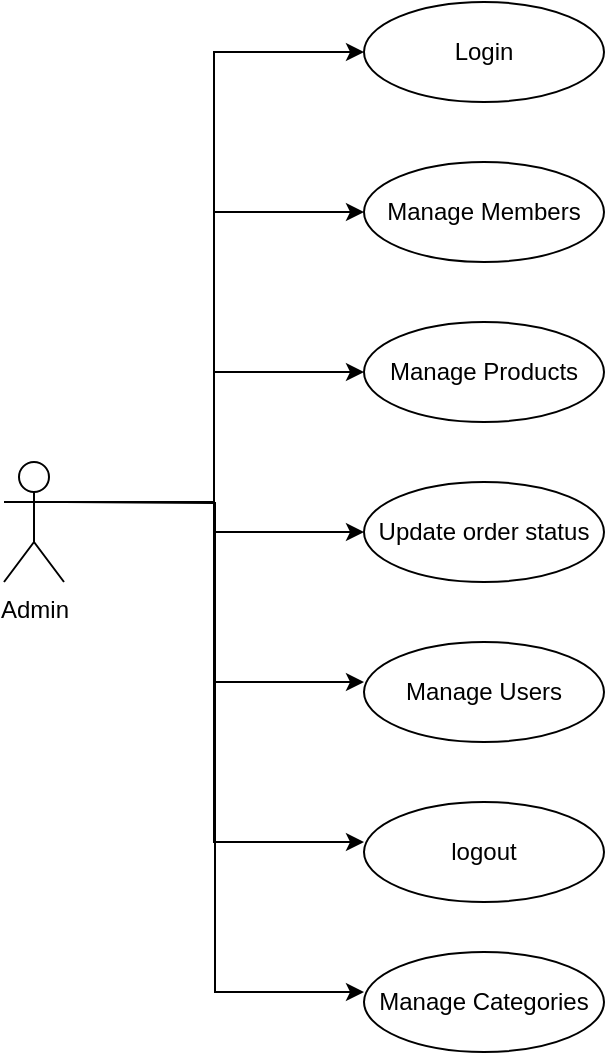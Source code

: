 <mxfile version="20.6.0" type="github" pages="4">
  <diagram id="ehYdTlsSTbTQk4cP8FRO" name="admin_usecases">
    <mxGraphModel dx="1148" dy="782" grid="1" gridSize="10" guides="1" tooltips="1" connect="1" arrows="1" fold="1" page="1" pageScale="1" pageWidth="827" pageHeight="1169" math="0" shadow="0">
      <root>
        <mxCell id="0" />
        <mxCell id="1" parent="0" />
        <mxCell id="741A31f3MTN6wyv3lPd6-1" style="edgeStyle=orthogonalEdgeStyle;rounded=0;orthogonalLoop=1;jettySize=auto;html=1;exitX=1;exitY=0.333;exitDx=0;exitDy=0;exitPerimeter=0;entryX=0;entryY=0.5;entryDx=0;entryDy=0;" parent="1" source="XUy6Wp4uWyIDmXgHoMlB-1" target="XUy6Wp4uWyIDmXgHoMlB-4" edge="1">
          <mxGeometry relative="1" as="geometry" />
        </mxCell>
        <mxCell id="741A31f3MTN6wyv3lPd6-2" style="edgeStyle=orthogonalEdgeStyle;rounded=0;orthogonalLoop=1;jettySize=auto;html=1;exitX=1;exitY=0.333;exitDx=0;exitDy=0;exitPerimeter=0;entryX=0;entryY=0.5;entryDx=0;entryDy=0;" parent="1" source="XUy6Wp4uWyIDmXgHoMlB-1" target="XUy6Wp4uWyIDmXgHoMlB-5" edge="1">
          <mxGeometry relative="1" as="geometry" />
        </mxCell>
        <mxCell id="741A31f3MTN6wyv3lPd6-3" style="edgeStyle=orthogonalEdgeStyle;rounded=0;orthogonalLoop=1;jettySize=auto;html=1;exitX=1;exitY=0.333;exitDx=0;exitDy=0;exitPerimeter=0;entryX=0;entryY=0.5;entryDx=0;entryDy=0;" parent="1" source="XUy6Wp4uWyIDmXgHoMlB-1" target="XUy6Wp4uWyIDmXgHoMlB-6" edge="1">
          <mxGeometry relative="1" as="geometry" />
        </mxCell>
        <mxCell id="741A31f3MTN6wyv3lPd6-4" style="edgeStyle=orthogonalEdgeStyle;rounded=0;orthogonalLoop=1;jettySize=auto;html=1;exitX=1;exitY=0.333;exitDx=0;exitDy=0;exitPerimeter=0;" parent="1" source="XUy6Wp4uWyIDmXgHoMlB-1" target="XUy6Wp4uWyIDmXgHoMlB-7" edge="1">
          <mxGeometry relative="1" as="geometry" />
        </mxCell>
        <mxCell id="741A31f3MTN6wyv3lPd6-5" style="edgeStyle=orthogonalEdgeStyle;rounded=0;orthogonalLoop=1;jettySize=auto;html=1;exitX=1;exitY=0.333;exitDx=0;exitDy=0;exitPerimeter=0;entryX=0;entryY=0.4;entryDx=0;entryDy=0;entryPerimeter=0;" parent="1" source="XUy6Wp4uWyIDmXgHoMlB-1" target="XUy6Wp4uWyIDmXgHoMlB-8" edge="1">
          <mxGeometry relative="1" as="geometry" />
        </mxCell>
        <mxCell id="XUy6Wp4uWyIDmXgHoMlB-1" value="Admin" style="shape=umlActor;verticalLabelPosition=bottom;verticalAlign=top;html=1;outlineConnect=0;" parent="1" vertex="1">
          <mxGeometry x="60" y="350" width="30" height="60" as="geometry" />
        </mxCell>
        <mxCell id="XUy6Wp4uWyIDmXgHoMlB-4" value="Login" style="ellipse;whiteSpace=wrap;html=1;" parent="1" vertex="1">
          <mxGeometry x="240" y="120" width="120" height="50" as="geometry" />
        </mxCell>
        <mxCell id="XUy6Wp4uWyIDmXgHoMlB-5" value="Manage Members" style="ellipse;whiteSpace=wrap;html=1;" parent="1" vertex="1">
          <mxGeometry x="240" y="200" width="120" height="50" as="geometry" />
        </mxCell>
        <mxCell id="XUy6Wp4uWyIDmXgHoMlB-6" value="Manage Products" style="ellipse;whiteSpace=wrap;html=1;" parent="1" vertex="1">
          <mxGeometry x="240" y="280" width="120" height="50" as="geometry" />
        </mxCell>
        <mxCell id="XUy6Wp4uWyIDmXgHoMlB-7" value="Update order status" style="ellipse;whiteSpace=wrap;html=1;" parent="1" vertex="1">
          <mxGeometry x="240" y="360" width="120" height="50" as="geometry" />
        </mxCell>
        <mxCell id="XUy6Wp4uWyIDmXgHoMlB-8" value="Manage Users" style="ellipse;whiteSpace=wrap;html=1;" parent="1" vertex="1">
          <mxGeometry x="240" y="440" width="120" height="50" as="geometry" />
        </mxCell>
        <mxCell id="nfM-8v6iEDYf-WNcN6TB-1" value="logout" style="ellipse;whiteSpace=wrap;html=1;" parent="1" vertex="1">
          <mxGeometry x="240" y="520" width="120" height="50" as="geometry" />
        </mxCell>
        <mxCell id="nfM-8v6iEDYf-WNcN6TB-2" style="edgeStyle=orthogonalEdgeStyle;rounded=0;orthogonalLoop=1;jettySize=auto;html=1;exitX=1;exitY=0.333;exitDx=0;exitDy=0;exitPerimeter=0;entryX=0;entryY=0.4;entryDx=0;entryDy=0;entryPerimeter=0;" parent="1" source="XUy6Wp4uWyIDmXgHoMlB-1" target="nfM-8v6iEDYf-WNcN6TB-1" edge="1">
          <mxGeometry relative="1" as="geometry">
            <mxPoint x="90" y="450" as="sourcePoint" />
          </mxGeometry>
        </mxCell>
        <mxCell id="OTVFSpl8fTGCc-6-KVrF-4" value="Manage Categories" style="ellipse;whiteSpace=wrap;html=1;" parent="1" vertex="1">
          <mxGeometry x="240" y="595" width="120" height="50" as="geometry" />
        </mxCell>
        <mxCell id="OTVFSpl8fTGCc-6-KVrF-5" style="edgeStyle=orthogonalEdgeStyle;rounded=0;orthogonalLoop=1;jettySize=auto;html=1;entryX=0;entryY=0.4;entryDx=0;entryDy=0;entryPerimeter=0;" parent="1" target="OTVFSpl8fTGCc-6-KVrF-4" edge="1">
          <mxGeometry relative="1" as="geometry">
            <mxPoint x="90" y="370" as="sourcePoint" />
          </mxGeometry>
        </mxCell>
      </root>
    </mxGraphModel>
  </diagram>
  <diagram id="jOouBw72uUaA2oWOE51-" name="customer_usecases">
    <mxGraphModel dx="1148" dy="782" grid="1" gridSize="10" guides="1" tooltips="1" connect="1" arrows="1" fold="1" page="1" pageScale="1" pageWidth="827" pageHeight="1169" math="0" shadow="0">
      <root>
        <mxCell id="0" />
        <mxCell id="1" parent="0" />
        <mxCell id="g5WGsnL_gXLHKDFVKFxv-1" style="edgeStyle=orthogonalEdgeStyle;rounded=0;orthogonalLoop=1;jettySize=auto;html=1;exitX=1;exitY=0.333;exitDx=0;exitDy=0;exitPerimeter=0;entryX=0;entryY=0.5;entryDx=0;entryDy=0;" parent="1" source="g5WGsnL_gXLHKDFVKFxv-6" target="g5WGsnL_gXLHKDFVKFxv-7" edge="1">
          <mxGeometry relative="1" as="geometry" />
        </mxCell>
        <mxCell id="g5WGsnL_gXLHKDFVKFxv-2" style="edgeStyle=orthogonalEdgeStyle;rounded=0;orthogonalLoop=1;jettySize=auto;html=1;exitX=1;exitY=0.333;exitDx=0;exitDy=0;exitPerimeter=0;entryX=0;entryY=0.5;entryDx=0;entryDy=0;" parent="1" source="g5WGsnL_gXLHKDFVKFxv-6" target="g5WGsnL_gXLHKDFVKFxv-8" edge="1">
          <mxGeometry relative="1" as="geometry" />
        </mxCell>
        <mxCell id="g5WGsnL_gXLHKDFVKFxv-3" style="edgeStyle=orthogonalEdgeStyle;rounded=0;orthogonalLoop=1;jettySize=auto;html=1;exitX=1;exitY=0.333;exitDx=0;exitDy=0;exitPerimeter=0;entryX=0;entryY=0.5;entryDx=0;entryDy=0;" parent="1" source="g5WGsnL_gXLHKDFVKFxv-6" target="g5WGsnL_gXLHKDFVKFxv-9" edge="1">
          <mxGeometry relative="1" as="geometry" />
        </mxCell>
        <mxCell id="g5WGsnL_gXLHKDFVKFxv-4" style="edgeStyle=orthogonalEdgeStyle;rounded=0;orthogonalLoop=1;jettySize=auto;html=1;exitX=1;exitY=0.333;exitDx=0;exitDy=0;exitPerimeter=0;" parent="1" source="g5WGsnL_gXLHKDFVKFxv-6" target="g5WGsnL_gXLHKDFVKFxv-10" edge="1">
          <mxGeometry relative="1" as="geometry" />
        </mxCell>
        <mxCell id="g5WGsnL_gXLHKDFVKFxv-5" style="edgeStyle=orthogonalEdgeStyle;rounded=0;orthogonalLoop=1;jettySize=auto;html=1;exitX=1;exitY=0.333;exitDx=0;exitDy=0;exitPerimeter=0;entryX=0;entryY=0.4;entryDx=0;entryDy=0;entryPerimeter=0;" parent="1" source="g5WGsnL_gXLHKDFVKFxv-6" target="g5WGsnL_gXLHKDFVKFxv-11" edge="1">
          <mxGeometry relative="1" as="geometry" />
        </mxCell>
        <mxCell id="g5WGsnL_gXLHKDFVKFxv-6" value="customer" style="shape=umlActor;verticalLabelPosition=bottom;verticalAlign=top;html=1;outlineConnect=0;" parent="1" vertex="1">
          <mxGeometry x="60" y="350" width="30" height="60" as="geometry" />
        </mxCell>
        <mxCell id="g5WGsnL_gXLHKDFVKFxv-7" value="Login" style="ellipse;whiteSpace=wrap;html=1;" parent="1" vertex="1">
          <mxGeometry x="240" y="120" width="120" height="50" as="geometry" />
        </mxCell>
        <mxCell id="g5WGsnL_gXLHKDFVKFxv-8" value="search products" style="ellipse;whiteSpace=wrap;html=1;" parent="1" vertex="1">
          <mxGeometry x="240" y="200" width="120" height="50" as="geometry" />
        </mxCell>
        <mxCell id="g5WGsnL_gXLHKDFVKFxv-9" value="add to cart" style="ellipse;whiteSpace=wrap;html=1;" parent="1" vertex="1">
          <mxGeometry x="240" y="280" width="120" height="50" as="geometry" />
        </mxCell>
        <mxCell id="g5WGsnL_gXLHKDFVKFxv-10" value="add to wishlist" style="ellipse;whiteSpace=wrap;html=1;fillColor=#f8cecc;strokeColor=#b85450;" parent="1" vertex="1">
          <mxGeometry x="240" y="360" width="120" height="50" as="geometry" />
        </mxCell>
        <mxCell id="g5WGsnL_gXLHKDFVKFxv-11" value="place order" style="ellipse;whiteSpace=wrap;html=1;" parent="1" vertex="1">
          <mxGeometry x="240" y="440" width="120" height="50" as="geometry" />
        </mxCell>
        <mxCell id="g5WGsnL_gXLHKDFVKFxv-15" value="payment" style="ellipse;whiteSpace=wrap;html=1;fillColor=#f8cecc;strokeColor=#b85450;" parent="1" vertex="1">
          <mxGeometry x="240" y="520" width="120" height="50" as="geometry" />
        </mxCell>
        <mxCell id="g5WGsnL_gXLHKDFVKFxv-16" style="edgeStyle=orthogonalEdgeStyle;rounded=0;orthogonalLoop=1;jettySize=auto;html=1;entryX=0;entryY=0.4;entryDx=0;entryDy=0;entryPerimeter=0;" parent="1" target="g5WGsnL_gXLHKDFVKFxv-15" edge="1">
          <mxGeometry relative="1" as="geometry">
            <mxPoint x="90" y="370" as="sourcePoint" />
          </mxGeometry>
        </mxCell>
        <mxCell id="g5WGsnL_gXLHKDFVKFxv-30" value="track order" style="ellipse;whiteSpace=wrap;html=1;fillColor=#f8cecc;strokeColor=#b85450;" parent="1" vertex="1">
          <mxGeometry x="240" y="600" width="120" height="50" as="geometry" />
        </mxCell>
        <mxCell id="g5WGsnL_gXLHKDFVKFxv-31" style="edgeStyle=orthogonalEdgeStyle;rounded=0;orthogonalLoop=1;jettySize=auto;html=1;entryX=0;entryY=0.4;entryDx=0;entryDy=0;entryPerimeter=0;" parent="1" target="g5WGsnL_gXLHKDFVKFxv-30" edge="1">
          <mxGeometry relative="1" as="geometry">
            <mxPoint x="90" y="370" as="sourcePoint" />
          </mxGeometry>
        </mxCell>
        <mxCell id="g5WGsnL_gXLHKDFVKFxv-32" value="cancel order" style="ellipse;whiteSpace=wrap;html=1;" parent="1" vertex="1">
          <mxGeometry x="240" y="680" width="120" height="50" as="geometry" />
        </mxCell>
        <mxCell id="g5WGsnL_gXLHKDFVKFxv-33" style="edgeStyle=orthogonalEdgeStyle;rounded=0;orthogonalLoop=1;jettySize=auto;html=1;entryX=0;entryY=0.4;entryDx=0;entryDy=0;entryPerimeter=0;" parent="1" target="g5WGsnL_gXLHKDFVKFxv-32" edge="1">
          <mxGeometry relative="1" as="geometry">
            <mxPoint x="90" y="370" as="sourcePoint" />
          </mxGeometry>
        </mxCell>
        <mxCell id="HC_pYeqECsEmaJ3et1Cu-12" value="logout" style="ellipse;whiteSpace=wrap;html=1;" parent="1" vertex="1">
          <mxGeometry x="240" y="755" width="120" height="50" as="geometry" />
        </mxCell>
        <mxCell id="HC_pYeqECsEmaJ3et1Cu-13" style="edgeStyle=orthogonalEdgeStyle;rounded=0;orthogonalLoop=1;jettySize=auto;html=1;entryX=0;entryY=0.4;entryDx=0;entryDy=0;entryPerimeter=0;" parent="1" target="HC_pYeqECsEmaJ3et1Cu-12" edge="1">
          <mxGeometry relative="1" as="geometry">
            <mxPoint x="90" y="370" as="sourcePoint" />
          </mxGeometry>
        </mxCell>
      </root>
    </mxGraphModel>
  </diagram>
  <diagram id="aiCyWz1nssVNXe-Y3HQB" name="member_usecases">
    <mxGraphModel dx="1148" dy="782" grid="1" gridSize="10" guides="1" tooltips="1" connect="1" arrows="1" fold="1" page="1" pageScale="1" pageWidth="827" pageHeight="1169" math="0" shadow="0">
      <root>
        <mxCell id="0" />
        <mxCell id="1" parent="0" />
        <mxCell id="hwxhzYXKZmxkhkgz6DnA-3" style="edgeStyle=orthogonalEdgeStyle;rounded=0;orthogonalLoop=1;jettySize=auto;html=1;exitX=1;exitY=0.333;exitDx=0;exitDy=0;exitPerimeter=0;entryX=0;entryY=0.5;entryDx=0;entryDy=0;" parent="1" source="hwxhzYXKZmxkhkgz6DnA-6" target="hwxhzYXKZmxkhkgz6DnA-9" edge="1">
          <mxGeometry relative="1" as="geometry" />
        </mxCell>
        <mxCell id="hwxhzYXKZmxkhkgz6DnA-4" style="edgeStyle=orthogonalEdgeStyle;rounded=0;orthogonalLoop=1;jettySize=auto;html=1;exitX=1;exitY=0.333;exitDx=0;exitDy=0;exitPerimeter=0;" parent="1" source="hwxhzYXKZmxkhkgz6DnA-6" target="hwxhzYXKZmxkhkgz6DnA-10" edge="1">
          <mxGeometry relative="1" as="geometry" />
        </mxCell>
        <mxCell id="hwxhzYXKZmxkhkgz6DnA-5" style="edgeStyle=orthogonalEdgeStyle;rounded=0;orthogonalLoop=1;jettySize=auto;html=1;exitX=1;exitY=0.333;exitDx=0;exitDy=0;exitPerimeter=0;entryX=0;entryY=0.4;entryDx=0;entryDy=0;entryPerimeter=0;" parent="1" source="hwxhzYXKZmxkhkgz6DnA-6" target="hwxhzYXKZmxkhkgz6DnA-11" edge="1">
          <mxGeometry relative="1" as="geometry" />
        </mxCell>
        <mxCell id="hwxhzYXKZmxkhkgz6DnA-6" value="Member" style="shape=umlActor;verticalLabelPosition=bottom;verticalAlign=top;html=1;outlineConnect=0;" parent="1" vertex="1">
          <mxGeometry x="70" y="430" width="30" height="60" as="geometry" />
        </mxCell>
        <mxCell id="hwxhzYXKZmxkhkgz6DnA-9" value="Login" style="ellipse;whiteSpace=wrap;html=1;" parent="1" vertex="1">
          <mxGeometry x="250" y="360" width="120" height="50" as="geometry" />
        </mxCell>
        <mxCell id="hwxhzYXKZmxkhkgz6DnA-10" value="Add Products" style="ellipse;whiteSpace=wrap;html=1;" parent="1" vertex="1">
          <mxGeometry x="250" y="440" width="120" height="50" as="geometry" />
        </mxCell>
        <mxCell id="hwxhzYXKZmxkhkgz6DnA-11" value="Logout" style="ellipse;whiteSpace=wrap;html=1;" parent="1" vertex="1">
          <mxGeometry x="250" y="520" width="120" height="50" as="geometry" />
        </mxCell>
      </root>
    </mxGraphModel>
  </diagram>
  <diagram id="9nHX6-15RDaOJBFXEFYL" name="er_Diagram">
    <mxGraphModel dx="1975" dy="782" grid="1" gridSize="10" guides="1" tooltips="1" connect="1" arrows="1" fold="1" page="1" pageScale="1" pageWidth="827" pageHeight="1169" math="0" shadow="0">
      <root>
        <mxCell id="0" />
        <mxCell id="1" parent="0" />
        <mxCell id="vWHrh7-8iROJhTUOsfmW-1" value="users" style="shape=table;startSize=30;container=1;collapsible=1;childLayout=tableLayout;fixedRows=1;rowLines=0;fontStyle=1;align=center;resizeLast=1;" parent="1" vertex="1">
          <mxGeometry x="-368" y="115" width="180" height="480" as="geometry">
            <mxRectangle x="110" y="110" width="70" height="30" as="alternateBounds" />
          </mxGeometry>
        </mxCell>
        <mxCell id="vWHrh7-8iROJhTUOsfmW-2" value="" style="shape=tableRow;horizontal=0;startSize=0;swimlaneHead=0;swimlaneBody=0;fillColor=none;collapsible=0;dropTarget=0;points=[[0,0.5],[1,0.5]];portConstraint=eastwest;top=0;left=0;right=0;bottom=1;" parent="vWHrh7-8iROJhTUOsfmW-1" vertex="1">
          <mxGeometry y="30" width="180" height="30" as="geometry" />
        </mxCell>
        <mxCell id="vWHrh7-8iROJhTUOsfmW-3" value="PK" style="shape=partialRectangle;connectable=0;fillColor=none;top=0;left=0;bottom=0;right=0;fontStyle=1;overflow=hidden;" parent="vWHrh7-8iROJhTUOsfmW-2" vertex="1">
          <mxGeometry width="30" height="30" as="geometry">
            <mxRectangle width="30" height="30" as="alternateBounds" />
          </mxGeometry>
        </mxCell>
        <mxCell id="vWHrh7-8iROJhTUOsfmW-4" value="user_id" style="shape=partialRectangle;connectable=0;fillColor=none;top=0;left=0;bottom=0;right=0;align=left;spacingLeft=6;fontStyle=5;overflow=hidden;" parent="vWHrh7-8iROJhTUOsfmW-2" vertex="1">
          <mxGeometry x="30" width="150" height="30" as="geometry">
            <mxRectangle width="150" height="30" as="alternateBounds" />
          </mxGeometry>
        </mxCell>
        <mxCell id="vWHrh7-8iROJhTUOsfmW-5" value="" style="shape=tableRow;horizontal=0;startSize=0;swimlaneHead=0;swimlaneBody=0;fillColor=none;collapsible=0;dropTarget=0;points=[[0,0.5],[1,0.5]];portConstraint=eastwest;top=0;left=0;right=0;bottom=0;" parent="vWHrh7-8iROJhTUOsfmW-1" vertex="1">
          <mxGeometry y="60" width="180" height="30" as="geometry" />
        </mxCell>
        <mxCell id="vWHrh7-8iROJhTUOsfmW-6" value="" style="shape=partialRectangle;connectable=0;fillColor=none;top=0;left=0;bottom=0;right=0;editable=1;overflow=hidden;" parent="vWHrh7-8iROJhTUOsfmW-5" vertex="1">
          <mxGeometry width="30" height="30" as="geometry">
            <mxRectangle width="30" height="30" as="alternateBounds" />
          </mxGeometry>
        </mxCell>
        <mxCell id="vWHrh7-8iROJhTUOsfmW-7" value="first_name" style="shape=partialRectangle;connectable=0;fillColor=none;top=0;left=0;bottom=0;right=0;align=left;spacingLeft=6;overflow=hidden;" parent="vWHrh7-8iROJhTUOsfmW-5" vertex="1">
          <mxGeometry x="30" width="150" height="30" as="geometry">
            <mxRectangle width="150" height="30" as="alternateBounds" />
          </mxGeometry>
        </mxCell>
        <mxCell id="vWHrh7-8iROJhTUOsfmW-8" value="" style="shape=tableRow;horizontal=0;startSize=0;swimlaneHead=0;swimlaneBody=0;fillColor=none;collapsible=0;dropTarget=0;points=[[0,0.5],[1,0.5]];portConstraint=eastwest;top=0;left=0;right=0;bottom=0;" parent="vWHrh7-8iROJhTUOsfmW-1" vertex="1">
          <mxGeometry y="90" width="180" height="30" as="geometry" />
        </mxCell>
        <mxCell id="vWHrh7-8iROJhTUOsfmW-9" value="" style="shape=partialRectangle;connectable=0;fillColor=none;top=0;left=0;bottom=0;right=0;editable=1;overflow=hidden;" parent="vWHrh7-8iROJhTUOsfmW-8" vertex="1">
          <mxGeometry width="30" height="30" as="geometry">
            <mxRectangle width="30" height="30" as="alternateBounds" />
          </mxGeometry>
        </mxCell>
        <mxCell id="vWHrh7-8iROJhTUOsfmW-10" value="last_name" style="shape=partialRectangle;connectable=0;fillColor=none;top=0;left=0;bottom=0;right=0;align=left;spacingLeft=6;overflow=hidden;" parent="vWHrh7-8iROJhTUOsfmW-8" vertex="1">
          <mxGeometry x="30" width="150" height="30" as="geometry">
            <mxRectangle width="150" height="30" as="alternateBounds" />
          </mxGeometry>
        </mxCell>
        <mxCell id="vWHrh7-8iROJhTUOsfmW-11" value="" style="shape=tableRow;horizontal=0;startSize=0;swimlaneHead=0;swimlaneBody=0;fillColor=none;collapsible=0;dropTarget=0;points=[[0,0.5],[1,0.5]];portConstraint=eastwest;top=0;left=0;right=0;bottom=0;" parent="vWHrh7-8iROJhTUOsfmW-1" vertex="1">
          <mxGeometry y="120" width="180" height="30" as="geometry" />
        </mxCell>
        <mxCell id="vWHrh7-8iROJhTUOsfmW-12" value="" style="shape=partialRectangle;connectable=0;fillColor=none;top=0;left=0;bottom=0;right=0;editable=1;overflow=hidden;" parent="vWHrh7-8iROJhTUOsfmW-11" vertex="1">
          <mxGeometry width="30" height="30" as="geometry">
            <mxRectangle width="30" height="30" as="alternateBounds" />
          </mxGeometry>
        </mxCell>
        <mxCell id="vWHrh7-8iROJhTUOsfmW-13" value="phone_no" style="shape=partialRectangle;connectable=0;fillColor=none;top=0;left=0;bottom=0;right=0;align=left;spacingLeft=6;overflow=hidden;" parent="vWHrh7-8iROJhTUOsfmW-11" vertex="1">
          <mxGeometry x="30" width="150" height="30" as="geometry">
            <mxRectangle width="150" height="30" as="alternateBounds" />
          </mxGeometry>
        </mxCell>
        <mxCell id="SDmLWXA3ETPUyPEEkquH-2" value="" style="shape=tableRow;horizontal=0;startSize=0;swimlaneHead=0;swimlaneBody=0;fillColor=none;collapsible=0;dropTarget=0;points=[[0,0.5],[1,0.5]];portConstraint=eastwest;top=0;left=0;right=0;bottom=0;" parent="vWHrh7-8iROJhTUOsfmW-1" vertex="1">
          <mxGeometry y="150" width="180" height="30" as="geometry" />
        </mxCell>
        <mxCell id="SDmLWXA3ETPUyPEEkquH-3" value="" style="shape=partialRectangle;connectable=0;fillColor=none;top=0;left=0;bottom=0;right=0;editable=1;overflow=hidden;" parent="SDmLWXA3ETPUyPEEkquH-2" vertex="1">
          <mxGeometry width="30" height="30" as="geometry">
            <mxRectangle width="30" height="30" as="alternateBounds" />
          </mxGeometry>
        </mxCell>
        <mxCell id="SDmLWXA3ETPUyPEEkquH-4" value="address" style="shape=partialRectangle;connectable=0;fillColor=none;top=0;left=0;bottom=0;right=0;align=left;spacingLeft=6;overflow=hidden;" parent="SDmLWXA3ETPUyPEEkquH-2" vertex="1">
          <mxGeometry x="30" width="150" height="30" as="geometry">
            <mxRectangle width="150" height="30" as="alternateBounds" />
          </mxGeometry>
        </mxCell>
        <mxCell id="SDmLWXA3ETPUyPEEkquH-8" value="" style="shape=tableRow;horizontal=0;startSize=0;swimlaneHead=0;swimlaneBody=0;fillColor=none;collapsible=0;dropTarget=0;points=[[0,0.5],[1,0.5]];portConstraint=eastwest;top=0;left=0;right=0;bottom=0;" parent="vWHrh7-8iROJhTUOsfmW-1" vertex="1">
          <mxGeometry y="180" width="180" height="30" as="geometry" />
        </mxCell>
        <mxCell id="SDmLWXA3ETPUyPEEkquH-9" value="" style="shape=partialRectangle;connectable=0;fillColor=none;top=0;left=0;bottom=0;right=0;editable=1;overflow=hidden;" parent="SDmLWXA3ETPUyPEEkquH-8" vertex="1">
          <mxGeometry width="30" height="30" as="geometry">
            <mxRectangle width="30" height="30" as="alternateBounds" />
          </mxGeometry>
        </mxCell>
        <mxCell id="SDmLWXA3ETPUyPEEkquH-10" value="gender" style="shape=partialRectangle;connectable=0;fillColor=none;top=0;left=0;bottom=0;right=0;align=left;spacingLeft=6;overflow=hidden;" parent="SDmLWXA3ETPUyPEEkquH-8" vertex="1">
          <mxGeometry x="30" width="150" height="30" as="geometry">
            <mxRectangle width="150" height="30" as="alternateBounds" />
          </mxGeometry>
        </mxCell>
        <mxCell id="SDmLWXA3ETPUyPEEkquH-5" value="" style="shape=tableRow;horizontal=0;startSize=0;swimlaneHead=0;swimlaneBody=0;fillColor=none;collapsible=0;dropTarget=0;points=[[0,0.5],[1,0.5]];portConstraint=eastwest;top=0;left=0;right=0;bottom=0;" parent="vWHrh7-8iROJhTUOsfmW-1" vertex="1">
          <mxGeometry y="210" width="180" height="30" as="geometry" />
        </mxCell>
        <mxCell id="SDmLWXA3ETPUyPEEkquH-6" value="" style="shape=partialRectangle;connectable=0;fillColor=none;top=0;left=0;bottom=0;right=0;editable=1;overflow=hidden;" parent="SDmLWXA3ETPUyPEEkquH-5" vertex="1">
          <mxGeometry width="30" height="30" as="geometry">
            <mxRectangle width="30" height="30" as="alternateBounds" />
          </mxGeometry>
        </mxCell>
        <mxCell id="SDmLWXA3ETPUyPEEkquH-7" value="birthdate" style="shape=partialRectangle;connectable=0;fillColor=none;top=0;left=0;bottom=0;right=0;align=left;spacingLeft=6;overflow=hidden;" parent="SDmLWXA3ETPUyPEEkquH-5" vertex="1">
          <mxGeometry x="30" width="150" height="30" as="geometry">
            <mxRectangle width="150" height="30" as="alternateBounds" />
          </mxGeometry>
        </mxCell>
        <mxCell id="SDmLWXA3ETPUyPEEkquH-11" value="" style="shape=tableRow;horizontal=0;startSize=0;swimlaneHead=0;swimlaneBody=0;fillColor=none;collapsible=0;dropTarget=0;points=[[0,0.5],[1,0.5]];portConstraint=eastwest;top=0;left=0;right=0;bottom=0;" parent="vWHrh7-8iROJhTUOsfmW-1" vertex="1">
          <mxGeometry y="240" width="180" height="30" as="geometry" />
        </mxCell>
        <mxCell id="SDmLWXA3ETPUyPEEkquH-12" value="" style="shape=partialRectangle;connectable=0;fillColor=none;top=0;left=0;bottom=0;right=0;editable=1;overflow=hidden;" parent="SDmLWXA3ETPUyPEEkquH-11" vertex="1">
          <mxGeometry width="30" height="30" as="geometry">
            <mxRectangle width="30" height="30" as="alternateBounds" />
          </mxGeometry>
        </mxCell>
        <mxCell id="SDmLWXA3ETPUyPEEkquH-13" value="pincode" style="shape=partialRectangle;connectable=0;fillColor=none;top=0;left=0;bottom=0;right=0;align=left;spacingLeft=6;overflow=hidden;" parent="SDmLWXA3ETPUyPEEkquH-11" vertex="1">
          <mxGeometry x="30" width="150" height="30" as="geometry">
            <mxRectangle width="150" height="30" as="alternateBounds" />
          </mxGeometry>
        </mxCell>
        <mxCell id="SDmLWXA3ETPUyPEEkquH-14" value="" style="shape=tableRow;horizontal=0;startSize=0;swimlaneHead=0;swimlaneBody=0;fillColor=none;collapsible=0;dropTarget=0;points=[[0,0.5],[1,0.5]];portConstraint=eastwest;top=0;left=0;right=0;bottom=0;" parent="vWHrh7-8iROJhTUOsfmW-1" vertex="1">
          <mxGeometry y="270" width="180" height="30" as="geometry" />
        </mxCell>
        <mxCell id="SDmLWXA3ETPUyPEEkquH-15" value="" style="shape=partialRectangle;connectable=0;fillColor=none;top=0;left=0;bottom=0;right=0;editable=1;overflow=hidden;" parent="SDmLWXA3ETPUyPEEkquH-14" vertex="1">
          <mxGeometry width="30" height="30" as="geometry">
            <mxRectangle width="30" height="30" as="alternateBounds" />
          </mxGeometry>
        </mxCell>
        <mxCell id="SDmLWXA3ETPUyPEEkquH-16" value="city" style="shape=partialRectangle;connectable=0;fillColor=none;top=0;left=0;bottom=0;right=0;align=left;spacingLeft=6;overflow=hidden;" parent="SDmLWXA3ETPUyPEEkquH-14" vertex="1">
          <mxGeometry x="30" width="150" height="30" as="geometry">
            <mxRectangle width="150" height="30" as="alternateBounds" />
          </mxGeometry>
        </mxCell>
        <mxCell id="SDmLWXA3ETPUyPEEkquH-17" value="" style="shape=tableRow;horizontal=0;startSize=0;swimlaneHead=0;swimlaneBody=0;fillColor=none;collapsible=0;dropTarget=0;points=[[0,0.5],[1,0.5]];portConstraint=eastwest;top=0;left=0;right=0;bottom=0;" parent="vWHrh7-8iROJhTUOsfmW-1" vertex="1">
          <mxGeometry y="300" width="180" height="30" as="geometry" />
        </mxCell>
        <mxCell id="SDmLWXA3ETPUyPEEkquH-18" value="" style="shape=partialRectangle;connectable=0;fillColor=none;top=0;left=0;bottom=0;right=0;editable=1;overflow=hidden;" parent="SDmLWXA3ETPUyPEEkquH-17" vertex="1">
          <mxGeometry width="30" height="30" as="geometry">
            <mxRectangle width="30" height="30" as="alternateBounds" />
          </mxGeometry>
        </mxCell>
        <mxCell id="SDmLWXA3ETPUyPEEkquH-19" value="state" style="shape=partialRectangle;connectable=0;fillColor=none;top=0;left=0;bottom=0;right=0;align=left;spacingLeft=6;overflow=hidden;" parent="SDmLWXA3ETPUyPEEkquH-17" vertex="1">
          <mxGeometry x="30" width="150" height="30" as="geometry">
            <mxRectangle width="150" height="30" as="alternateBounds" />
          </mxGeometry>
        </mxCell>
        <mxCell id="n8uNqZ3D5yfbiX4mPYjO-14" value="" style="shape=tableRow;horizontal=0;startSize=0;swimlaneHead=0;swimlaneBody=0;fillColor=none;collapsible=0;dropTarget=0;points=[[0,0.5],[1,0.5]];portConstraint=eastwest;top=0;left=0;right=0;bottom=0;" parent="vWHrh7-8iROJhTUOsfmW-1" vertex="1">
          <mxGeometry y="330" width="180" height="30" as="geometry" />
        </mxCell>
        <mxCell id="n8uNqZ3D5yfbiX4mPYjO-15" value="" style="shape=partialRectangle;connectable=0;fillColor=none;top=0;left=0;bottom=0;right=0;editable=1;overflow=hidden;" parent="n8uNqZ3D5yfbiX4mPYjO-14" vertex="1">
          <mxGeometry width="30" height="30" as="geometry">
            <mxRectangle width="30" height="30" as="alternateBounds" />
          </mxGeometry>
        </mxCell>
        <mxCell id="n8uNqZ3D5yfbiX4mPYjO-16" value="added_date" style="shape=partialRectangle;connectable=0;fillColor=none;top=0;left=0;bottom=0;right=0;align=left;spacingLeft=6;overflow=hidden;" parent="n8uNqZ3D5yfbiX4mPYjO-14" vertex="1">
          <mxGeometry x="30" width="150" height="30" as="geometry">
            <mxRectangle width="150" height="30" as="alternateBounds" />
          </mxGeometry>
        </mxCell>
        <mxCell id="LxI_ayq4wn1-JITuuxBg-4" value="" style="shape=tableRow;horizontal=0;startSize=0;swimlaneHead=0;swimlaneBody=0;fillColor=none;collapsible=0;dropTarget=0;points=[[0,0.5],[1,0.5]];portConstraint=eastwest;top=0;left=0;right=0;bottom=0;" parent="vWHrh7-8iROJhTUOsfmW-1" vertex="1">
          <mxGeometry y="360" width="180" height="30" as="geometry" />
        </mxCell>
        <mxCell id="LxI_ayq4wn1-JITuuxBg-5" value="" style="shape=partialRectangle;connectable=0;fillColor=none;top=0;left=0;bottom=0;right=0;editable=1;overflow=hidden;" parent="LxI_ayq4wn1-JITuuxBg-4" vertex="1">
          <mxGeometry width="30" height="30" as="geometry">
            <mxRectangle width="30" height="30" as="alternateBounds" />
          </mxGeometry>
        </mxCell>
        <mxCell id="LxI_ayq4wn1-JITuuxBg-6" value="email" style="shape=partialRectangle;connectable=0;fillColor=none;top=0;left=0;bottom=0;right=0;align=left;spacingLeft=6;overflow=hidden;" parent="LxI_ayq4wn1-JITuuxBg-4" vertex="1">
          <mxGeometry x="30" width="150" height="30" as="geometry">
            <mxRectangle width="150" height="30" as="alternateBounds" />
          </mxGeometry>
        </mxCell>
        <mxCell id="X00WKUbyIGYEGAhSZdhN-2" value="" style="shape=tableRow;horizontal=0;startSize=0;swimlaneHead=0;swimlaneBody=0;fillColor=none;collapsible=0;dropTarget=0;points=[[0,0.5],[1,0.5]];portConstraint=eastwest;top=0;left=0;right=0;bottom=1;" parent="vWHrh7-8iROJhTUOsfmW-1" vertex="1">
          <mxGeometry y="390" width="180" height="30" as="geometry" />
        </mxCell>
        <mxCell id="X00WKUbyIGYEGAhSZdhN-3" value="" style="shape=partialRectangle;connectable=0;fillColor=none;top=0;left=0;bottom=0;right=0;fontStyle=1;overflow=hidden;" parent="X00WKUbyIGYEGAhSZdhN-2" vertex="1">
          <mxGeometry width="30" height="30" as="geometry">
            <mxRectangle width="30" height="30" as="alternateBounds" />
          </mxGeometry>
        </mxCell>
        <mxCell id="X00WKUbyIGYEGAhSZdhN-4" value="password" style="shape=partialRectangle;connectable=0;fillColor=none;top=0;left=0;bottom=0;right=0;align=left;spacingLeft=6;fontStyle=0;overflow=hidden;" parent="X00WKUbyIGYEGAhSZdhN-2" vertex="1">
          <mxGeometry x="30" width="150" height="30" as="geometry">
            <mxRectangle width="150" height="30" as="alternateBounds" />
          </mxGeometry>
        </mxCell>
        <mxCell id="yyHxEP32HDnTyUiAxpVb-1" value="" style="shape=tableRow;horizontal=0;startSize=0;swimlaneHead=0;swimlaneBody=0;fillColor=none;collapsible=0;dropTarget=0;points=[[0,0.5],[1,0.5]];portConstraint=eastwest;top=0;left=0;right=0;bottom=1;" parent="vWHrh7-8iROJhTUOsfmW-1" vertex="1">
          <mxGeometry y="420" width="180" height="30" as="geometry" />
        </mxCell>
        <mxCell id="yyHxEP32HDnTyUiAxpVb-2" value="FK" style="shape=partialRectangle;connectable=0;fillColor=none;top=0;left=0;bottom=0;right=0;fontStyle=1;overflow=hidden;" parent="yyHxEP32HDnTyUiAxpVb-1" vertex="1">
          <mxGeometry width="30" height="30" as="geometry">
            <mxRectangle width="30" height="30" as="alternateBounds" />
          </mxGeometry>
        </mxCell>
        <mxCell id="yyHxEP32HDnTyUiAxpVb-3" value="role_id" style="shape=partialRectangle;connectable=0;fillColor=none;top=0;left=0;bottom=0;right=0;align=left;spacingLeft=6;fontStyle=5;overflow=hidden;" parent="yyHxEP32HDnTyUiAxpVb-1" vertex="1">
          <mxGeometry x="30" width="150" height="30" as="geometry">
            <mxRectangle width="150" height="30" as="alternateBounds" />
          </mxGeometry>
        </mxCell>
        <mxCell id="LxI_ayq4wn1-JITuuxBg-1" value="" style="shape=tableRow;horizontal=0;startSize=0;swimlaneHead=0;swimlaneBody=0;fillColor=none;collapsible=0;dropTarget=0;points=[[0,0.5],[1,0.5]];portConstraint=eastwest;top=0;left=0;right=0;bottom=1;" parent="vWHrh7-8iROJhTUOsfmW-1" vertex="1">
          <mxGeometry y="450" width="180" height="30" as="geometry" />
        </mxCell>
        <mxCell id="LxI_ayq4wn1-JITuuxBg-2" value="FK" style="shape=partialRectangle;connectable=0;fillColor=none;top=0;left=0;bottom=0;right=0;fontStyle=1;overflow=hidden;" parent="LxI_ayq4wn1-JITuuxBg-1" vertex="1">
          <mxGeometry width="30" height="30" as="geometry">
            <mxRectangle width="30" height="30" as="alternateBounds" />
          </mxGeometry>
        </mxCell>
        <mxCell id="LxI_ayq4wn1-JITuuxBg-3" value="status_id" style="shape=partialRectangle;connectable=0;fillColor=none;top=0;left=0;bottom=0;right=0;align=left;spacingLeft=6;fontStyle=5;overflow=hidden;" parent="LxI_ayq4wn1-JITuuxBg-1" vertex="1">
          <mxGeometry x="30" width="150" height="30" as="geometry">
            <mxRectangle width="150" height="30" as="alternateBounds" />
          </mxGeometry>
        </mxCell>
        <mxCell id="SDmLWXA3ETPUyPEEkquH-20" value="roles" style="shape=table;startSize=30;container=1;collapsible=1;childLayout=tableLayout;fixedRows=1;rowLines=0;fontStyle=1;align=center;resizeLast=1;" parent="1" vertex="1">
          <mxGeometry x="-368" y="805" width="180" height="90" as="geometry">
            <mxRectangle x="110" y="110" width="70" height="30" as="alternateBounds" />
          </mxGeometry>
        </mxCell>
        <mxCell id="SDmLWXA3ETPUyPEEkquH-21" value="" style="shape=tableRow;horizontal=0;startSize=0;swimlaneHead=0;swimlaneBody=0;fillColor=none;collapsible=0;dropTarget=0;points=[[0,0.5],[1,0.5]];portConstraint=eastwest;top=0;left=0;right=0;bottom=1;" parent="SDmLWXA3ETPUyPEEkquH-20" vertex="1">
          <mxGeometry y="30" width="180" height="30" as="geometry" />
        </mxCell>
        <mxCell id="SDmLWXA3ETPUyPEEkquH-22" value="PK" style="shape=partialRectangle;connectable=0;fillColor=none;top=0;left=0;bottom=0;right=0;fontStyle=1;overflow=hidden;" parent="SDmLWXA3ETPUyPEEkquH-21" vertex="1">
          <mxGeometry width="30" height="30" as="geometry">
            <mxRectangle width="30" height="30" as="alternateBounds" />
          </mxGeometry>
        </mxCell>
        <mxCell id="SDmLWXA3ETPUyPEEkquH-23" value="role_id" style="shape=partialRectangle;connectable=0;fillColor=none;top=0;left=0;bottom=0;right=0;align=left;spacingLeft=6;fontStyle=5;overflow=hidden;" parent="SDmLWXA3ETPUyPEEkquH-21" vertex="1">
          <mxGeometry x="30" width="150" height="30" as="geometry">
            <mxRectangle width="150" height="30" as="alternateBounds" />
          </mxGeometry>
        </mxCell>
        <mxCell id="SDmLWXA3ETPUyPEEkquH-24" value="" style="shape=tableRow;horizontal=0;startSize=0;swimlaneHead=0;swimlaneBody=0;fillColor=none;collapsible=0;dropTarget=0;points=[[0,0.5],[1,0.5]];portConstraint=eastwest;top=0;left=0;right=0;bottom=0;" parent="SDmLWXA3ETPUyPEEkquH-20" vertex="1">
          <mxGeometry y="60" width="180" height="30" as="geometry" />
        </mxCell>
        <mxCell id="SDmLWXA3ETPUyPEEkquH-25" value="" style="shape=partialRectangle;connectable=0;fillColor=none;top=0;left=0;bottom=0;right=0;editable=1;overflow=hidden;" parent="SDmLWXA3ETPUyPEEkquH-24" vertex="1">
          <mxGeometry width="30" height="30" as="geometry">
            <mxRectangle width="30" height="30" as="alternateBounds" />
          </mxGeometry>
        </mxCell>
        <mxCell id="SDmLWXA3ETPUyPEEkquH-26" value="title" style="shape=partialRectangle;connectable=0;fillColor=none;top=0;left=0;bottom=0;right=0;align=left;spacingLeft=6;overflow=hidden;" parent="SDmLWXA3ETPUyPEEkquH-24" vertex="1">
          <mxGeometry x="30" width="150" height="30" as="geometry">
            <mxRectangle width="150" height="30" as="alternateBounds" />
          </mxGeometry>
        </mxCell>
        <mxCell id="X00WKUbyIGYEGAhSZdhN-8" value="products" style="shape=table;startSize=30;container=1;collapsible=1;childLayout=tableLayout;fixedRows=1;rowLines=0;fontStyle=1;align=center;resizeLast=1;" parent="1" vertex="1">
          <mxGeometry x="-78" y="115" width="180" height="330" as="geometry">
            <mxRectangle x="110" y="110" width="70" height="30" as="alternateBounds" />
          </mxGeometry>
        </mxCell>
        <mxCell id="X00WKUbyIGYEGAhSZdhN-9" value="" style="shape=tableRow;horizontal=0;startSize=0;swimlaneHead=0;swimlaneBody=0;fillColor=none;collapsible=0;dropTarget=0;points=[[0,0.5],[1,0.5]];portConstraint=eastwest;top=0;left=0;right=0;bottom=1;" parent="X00WKUbyIGYEGAhSZdhN-8" vertex="1">
          <mxGeometry y="30" width="180" height="30" as="geometry" />
        </mxCell>
        <mxCell id="X00WKUbyIGYEGAhSZdhN-10" value="PK" style="shape=partialRectangle;connectable=0;fillColor=none;top=0;left=0;bottom=0;right=0;fontStyle=1;overflow=hidden;" parent="X00WKUbyIGYEGAhSZdhN-9" vertex="1">
          <mxGeometry width="30" height="30" as="geometry">
            <mxRectangle width="30" height="30" as="alternateBounds" />
          </mxGeometry>
        </mxCell>
        <mxCell id="X00WKUbyIGYEGAhSZdhN-11" value="product_id" style="shape=partialRectangle;connectable=0;fillColor=none;top=0;left=0;bottom=0;right=0;align=left;spacingLeft=6;fontStyle=5;overflow=hidden;" parent="X00WKUbyIGYEGAhSZdhN-9" vertex="1">
          <mxGeometry x="30" width="150" height="30" as="geometry">
            <mxRectangle width="150" height="30" as="alternateBounds" />
          </mxGeometry>
        </mxCell>
        <mxCell id="X00WKUbyIGYEGAhSZdhN-12" value="" style="shape=tableRow;horizontal=0;startSize=0;swimlaneHead=0;swimlaneBody=0;fillColor=none;collapsible=0;dropTarget=0;points=[[0,0.5],[1,0.5]];portConstraint=eastwest;top=0;left=0;right=0;bottom=0;" parent="X00WKUbyIGYEGAhSZdhN-8" vertex="1">
          <mxGeometry y="60" width="180" height="30" as="geometry" />
        </mxCell>
        <mxCell id="X00WKUbyIGYEGAhSZdhN-13" value="" style="shape=partialRectangle;connectable=0;fillColor=none;top=0;left=0;bottom=0;right=0;editable=1;overflow=hidden;" parent="X00WKUbyIGYEGAhSZdhN-12" vertex="1">
          <mxGeometry width="30" height="30" as="geometry">
            <mxRectangle width="30" height="30" as="alternateBounds" />
          </mxGeometry>
        </mxCell>
        <mxCell id="X00WKUbyIGYEGAhSZdhN-14" value="title" style="shape=partialRectangle;connectable=0;fillColor=none;top=0;left=0;bottom=0;right=0;align=left;spacingLeft=6;overflow=hidden;" parent="X00WKUbyIGYEGAhSZdhN-12" vertex="1">
          <mxGeometry x="30" width="150" height="30" as="geometry">
            <mxRectangle width="150" height="30" as="alternateBounds" />
          </mxGeometry>
        </mxCell>
        <mxCell id="X00WKUbyIGYEGAhSZdhN-15" value="" style="shape=tableRow;horizontal=0;startSize=0;swimlaneHead=0;swimlaneBody=0;fillColor=none;collapsible=0;dropTarget=0;points=[[0,0.5],[1,0.5]];portConstraint=eastwest;top=0;left=0;right=0;bottom=0;" parent="X00WKUbyIGYEGAhSZdhN-8" vertex="1">
          <mxGeometry y="90" width="180" height="30" as="geometry" />
        </mxCell>
        <mxCell id="X00WKUbyIGYEGAhSZdhN-16" value="" style="shape=partialRectangle;connectable=0;fillColor=none;top=0;left=0;bottom=0;right=0;editable=1;overflow=hidden;" parent="X00WKUbyIGYEGAhSZdhN-15" vertex="1">
          <mxGeometry width="30" height="30" as="geometry">
            <mxRectangle width="30" height="30" as="alternateBounds" />
          </mxGeometry>
        </mxCell>
        <mxCell id="X00WKUbyIGYEGAhSZdhN-17" value="description" style="shape=partialRectangle;connectable=0;fillColor=none;top=0;left=0;bottom=0;right=0;align=left;spacingLeft=6;overflow=hidden;" parent="X00WKUbyIGYEGAhSZdhN-15" vertex="1">
          <mxGeometry x="30" width="150" height="30" as="geometry">
            <mxRectangle width="150" height="30" as="alternateBounds" />
          </mxGeometry>
        </mxCell>
        <mxCell id="X00WKUbyIGYEGAhSZdhN-21" value="" style="shape=tableRow;horizontal=0;startSize=0;swimlaneHead=0;swimlaneBody=0;fillColor=none;collapsible=0;dropTarget=0;points=[[0,0.5],[1,0.5]];portConstraint=eastwest;top=0;left=0;right=0;bottom=0;" parent="X00WKUbyIGYEGAhSZdhN-8" vertex="1">
          <mxGeometry y="120" width="180" height="30" as="geometry" />
        </mxCell>
        <mxCell id="X00WKUbyIGYEGAhSZdhN-22" value="" style="shape=partialRectangle;connectable=0;fillColor=none;top=0;left=0;bottom=0;right=0;editable=1;overflow=hidden;" parent="X00WKUbyIGYEGAhSZdhN-21" vertex="1">
          <mxGeometry width="30" height="30" as="geometry">
            <mxRectangle width="30" height="30" as="alternateBounds" />
          </mxGeometry>
        </mxCell>
        <mxCell id="X00WKUbyIGYEGAhSZdhN-23" value="quantity" style="shape=partialRectangle;connectable=0;fillColor=none;top=0;left=0;bottom=0;right=0;align=left;spacingLeft=6;overflow=hidden;" parent="X00WKUbyIGYEGAhSZdhN-21" vertex="1">
          <mxGeometry x="30" width="150" height="30" as="geometry">
            <mxRectangle width="150" height="30" as="alternateBounds" />
          </mxGeometry>
        </mxCell>
        <mxCell id="X00WKUbyIGYEGAhSZdhN-24" value="" style="shape=tableRow;horizontal=0;startSize=0;swimlaneHead=0;swimlaneBody=0;fillColor=none;collapsible=0;dropTarget=0;points=[[0,0.5],[1,0.5]];portConstraint=eastwest;top=0;left=0;right=0;bottom=0;" parent="X00WKUbyIGYEGAhSZdhN-8" vertex="1">
          <mxGeometry y="150" width="180" height="30" as="geometry" />
        </mxCell>
        <mxCell id="X00WKUbyIGYEGAhSZdhN-25" value="" style="shape=partialRectangle;connectable=0;fillColor=none;top=0;left=0;bottom=0;right=0;editable=1;overflow=hidden;" parent="X00WKUbyIGYEGAhSZdhN-24" vertex="1">
          <mxGeometry width="30" height="30" as="geometry">
            <mxRectangle width="30" height="30" as="alternateBounds" />
          </mxGeometry>
        </mxCell>
        <mxCell id="X00WKUbyIGYEGAhSZdhN-26" value="price" style="shape=partialRectangle;connectable=0;fillColor=none;top=0;left=0;bottom=0;right=0;align=left;spacingLeft=6;overflow=hidden;" parent="X00WKUbyIGYEGAhSZdhN-24" vertex="1">
          <mxGeometry x="30" width="150" height="30" as="geometry">
            <mxRectangle width="150" height="30" as="alternateBounds" />
          </mxGeometry>
        </mxCell>
        <mxCell id="X00WKUbyIGYEGAhSZdhN-27" value="" style="shape=tableRow;horizontal=0;startSize=0;swimlaneHead=0;swimlaneBody=0;fillColor=none;collapsible=0;dropTarget=0;points=[[0,0.5],[1,0.5]];portConstraint=eastwest;top=0;left=0;right=0;bottom=0;" parent="X00WKUbyIGYEGAhSZdhN-8" vertex="1">
          <mxGeometry y="180" width="180" height="30" as="geometry" />
        </mxCell>
        <mxCell id="X00WKUbyIGYEGAhSZdhN-28" value="" style="shape=partialRectangle;connectable=0;fillColor=none;top=0;left=0;bottom=0;right=0;editable=1;overflow=hidden;" parent="X00WKUbyIGYEGAhSZdhN-27" vertex="1">
          <mxGeometry width="30" height="30" as="geometry">
            <mxRectangle width="30" height="30" as="alternateBounds" />
          </mxGeometry>
        </mxCell>
        <mxCell id="X00WKUbyIGYEGAhSZdhN-29" value="added_date" style="shape=partialRectangle;connectable=0;fillColor=none;top=0;left=0;bottom=0;right=0;align=left;spacingLeft=6;overflow=hidden;" parent="X00WKUbyIGYEGAhSZdhN-27" vertex="1">
          <mxGeometry x="30" width="150" height="30" as="geometry">
            <mxRectangle width="150" height="30" as="alternateBounds" />
          </mxGeometry>
        </mxCell>
        <mxCell id="X00WKUbyIGYEGAhSZdhN-30" value="" style="shape=tableRow;horizontal=0;startSize=0;swimlaneHead=0;swimlaneBody=0;fillColor=none;collapsible=0;dropTarget=0;points=[[0,0.5],[1,0.5]];portConstraint=eastwest;top=0;left=0;right=0;bottom=0;" parent="X00WKUbyIGYEGAhSZdhN-8" vertex="1">
          <mxGeometry y="210" width="180" height="30" as="geometry" />
        </mxCell>
        <mxCell id="X00WKUbyIGYEGAhSZdhN-31" value="" style="shape=partialRectangle;connectable=0;fillColor=none;top=0;left=0;bottom=0;right=0;editable=1;overflow=hidden;" parent="X00WKUbyIGYEGAhSZdhN-30" vertex="1">
          <mxGeometry width="30" height="30" as="geometry">
            <mxRectangle width="30" height="30" as="alternateBounds" />
          </mxGeometry>
        </mxCell>
        <mxCell id="X00WKUbyIGYEGAhSZdhN-32" value="modified_date" style="shape=partialRectangle;connectable=0;fillColor=none;top=0;left=0;bottom=0;right=0;align=left;spacingLeft=6;overflow=hidden;" parent="X00WKUbyIGYEGAhSZdhN-30" vertex="1">
          <mxGeometry x="30" width="150" height="30" as="geometry">
            <mxRectangle width="150" height="30" as="alternateBounds" />
          </mxGeometry>
        </mxCell>
        <mxCell id="n8uNqZ3D5yfbiX4mPYjO-21" value="" style="shape=tableRow;horizontal=0;startSize=0;swimlaneHead=0;swimlaneBody=0;fillColor=none;collapsible=0;dropTarget=0;points=[[0,0.5],[1,0.5]];portConstraint=eastwest;top=0;left=0;right=0;bottom=0;" parent="X00WKUbyIGYEGAhSZdhN-8" vertex="1">
          <mxGeometry y="240" width="180" height="30" as="geometry" />
        </mxCell>
        <mxCell id="n8uNqZ3D5yfbiX4mPYjO-22" value="FK" style="shape=partialRectangle;connectable=0;fillColor=none;top=0;left=0;bottom=0;right=0;editable=1;overflow=hidden;fontStyle=1" parent="n8uNqZ3D5yfbiX4mPYjO-21" vertex="1">
          <mxGeometry width="30" height="30" as="geometry">
            <mxRectangle width="30" height="30" as="alternateBounds" />
          </mxGeometry>
        </mxCell>
        <mxCell id="n8uNqZ3D5yfbiX4mPYjO-23" value="product_status_id" style="shape=partialRectangle;connectable=0;fillColor=none;top=0;left=0;bottom=0;right=0;align=left;spacingLeft=6;overflow=hidden;fontStyle=1" parent="n8uNqZ3D5yfbiX4mPYjO-21" vertex="1">
          <mxGeometry x="30" width="150" height="30" as="geometry">
            <mxRectangle width="150" height="30" as="alternateBounds" />
          </mxGeometry>
        </mxCell>
        <mxCell id="VZMBKeJlnSlEkMkq1vMv-17" value="" style="shape=tableRow;horizontal=0;startSize=0;swimlaneHead=0;swimlaneBody=0;fillColor=none;collapsible=0;dropTarget=0;points=[[0,0.5],[1,0.5]];portConstraint=eastwest;top=0;left=0;right=0;bottom=0;" parent="X00WKUbyIGYEGAhSZdhN-8" vertex="1">
          <mxGeometry y="270" width="180" height="30" as="geometry" />
        </mxCell>
        <mxCell id="VZMBKeJlnSlEkMkq1vMv-18" value="FK" style="shape=partialRectangle;connectable=0;fillColor=none;top=0;left=0;bottom=0;right=0;editable=1;overflow=hidden;fontStyle=1" parent="VZMBKeJlnSlEkMkq1vMv-17" vertex="1">
          <mxGeometry width="30" height="30" as="geometry">
            <mxRectangle width="30" height="30" as="alternateBounds" />
          </mxGeometry>
        </mxCell>
        <mxCell id="VZMBKeJlnSlEkMkq1vMv-19" value="product_size_id" style="shape=partialRectangle;connectable=0;fillColor=none;top=0;left=0;bottom=0;right=0;align=left;spacingLeft=6;overflow=hidden;fontStyle=1" parent="VZMBKeJlnSlEkMkq1vMv-17" vertex="1">
          <mxGeometry x="30" width="150" height="30" as="geometry">
            <mxRectangle width="150" height="30" as="alternateBounds" />
          </mxGeometry>
        </mxCell>
        <mxCell id="LxI_ayq4wn1-JITuuxBg-7" value="" style="shape=tableRow;horizontal=0;startSize=0;swimlaneHead=0;swimlaneBody=0;fillColor=none;collapsible=0;dropTarget=0;points=[[0,0.5],[1,0.5]];portConstraint=eastwest;top=0;left=0;right=0;bottom=0;" parent="X00WKUbyIGYEGAhSZdhN-8" vertex="1">
          <mxGeometry y="300" width="180" height="30" as="geometry" />
        </mxCell>
        <mxCell id="LxI_ayq4wn1-JITuuxBg-8" value="FK" style="shape=partialRectangle;connectable=0;fillColor=none;top=0;left=0;bottom=0;right=0;editable=1;overflow=hidden;fontStyle=1" parent="LxI_ayq4wn1-JITuuxBg-7" vertex="1">
          <mxGeometry width="30" height="30" as="geometry">
            <mxRectangle width="30" height="30" as="alternateBounds" />
          </mxGeometry>
        </mxCell>
        <mxCell id="LxI_ayq4wn1-JITuuxBg-9" value="category_id" style="shape=partialRectangle;connectable=0;fillColor=none;top=0;left=0;bottom=0;right=0;align=left;spacingLeft=6;overflow=hidden;fontStyle=1" parent="LxI_ayq4wn1-JITuuxBg-7" vertex="1">
          <mxGeometry x="30" width="150" height="30" as="geometry">
            <mxRectangle width="150" height="30" as="alternateBounds" />
          </mxGeometry>
        </mxCell>
        <mxCell id="X00WKUbyIGYEGAhSZdhN-36" value="product_images" style="shape=table;startSize=30;container=1;collapsible=1;childLayout=tableLayout;fixedRows=1;rowLines=0;fontStyle=1;align=center;resizeLast=1;" parent="1" vertex="1">
          <mxGeometry x="192" y="115" width="180" height="150" as="geometry">
            <mxRectangle x="110" y="110" width="70" height="30" as="alternateBounds" />
          </mxGeometry>
        </mxCell>
        <mxCell id="X00WKUbyIGYEGAhSZdhN-37" value="" style="shape=tableRow;horizontal=0;startSize=0;swimlaneHead=0;swimlaneBody=0;fillColor=none;collapsible=0;dropTarget=0;points=[[0,0.5],[1,0.5]];portConstraint=eastwest;top=0;left=0;right=0;bottom=1;" parent="X00WKUbyIGYEGAhSZdhN-36" vertex="1">
          <mxGeometry y="30" width="180" height="30" as="geometry" />
        </mxCell>
        <mxCell id="X00WKUbyIGYEGAhSZdhN-38" value="PK" style="shape=partialRectangle;connectable=0;fillColor=none;top=0;left=0;bottom=0;right=0;fontStyle=1;overflow=hidden;" parent="X00WKUbyIGYEGAhSZdhN-37" vertex="1">
          <mxGeometry width="30" height="30" as="geometry">
            <mxRectangle width="30" height="30" as="alternateBounds" />
          </mxGeometry>
        </mxCell>
        <mxCell id="X00WKUbyIGYEGAhSZdhN-39" value="image_id" style="shape=partialRectangle;connectable=0;fillColor=none;top=0;left=0;bottom=0;right=0;align=left;spacingLeft=6;fontStyle=5;overflow=hidden;" parent="X00WKUbyIGYEGAhSZdhN-37" vertex="1">
          <mxGeometry x="30" width="150" height="30" as="geometry">
            <mxRectangle width="150" height="30" as="alternateBounds" />
          </mxGeometry>
        </mxCell>
        <mxCell id="X00WKUbyIGYEGAhSZdhN-40" value="" style="shape=tableRow;horizontal=0;startSize=0;swimlaneHead=0;swimlaneBody=0;fillColor=none;collapsible=0;dropTarget=0;points=[[0,0.5],[1,0.5]];portConstraint=eastwest;top=0;left=0;right=0;bottom=0;" parent="X00WKUbyIGYEGAhSZdhN-36" vertex="1">
          <mxGeometry y="60" width="180" height="30" as="geometry" />
        </mxCell>
        <mxCell id="X00WKUbyIGYEGAhSZdhN-41" value="" style="shape=partialRectangle;connectable=0;fillColor=none;top=0;left=0;bottom=0;right=0;editable=1;overflow=hidden;" parent="X00WKUbyIGYEGAhSZdhN-40" vertex="1">
          <mxGeometry width="30" height="30" as="geometry">
            <mxRectangle width="30" height="30" as="alternateBounds" />
          </mxGeometry>
        </mxCell>
        <mxCell id="X00WKUbyIGYEGAhSZdhN-42" value="image_path" style="shape=partialRectangle;connectable=0;fillColor=none;top=0;left=0;bottom=0;right=0;align=left;spacingLeft=6;overflow=hidden;" parent="X00WKUbyIGYEGAhSZdhN-40" vertex="1">
          <mxGeometry x="30" width="150" height="30" as="geometry">
            <mxRectangle width="150" height="30" as="alternateBounds" />
          </mxGeometry>
        </mxCell>
        <mxCell id="X00WKUbyIGYEGAhSZdhN-46" value="" style="shape=tableRow;horizontal=0;startSize=0;swimlaneHead=0;swimlaneBody=0;fillColor=none;collapsible=0;dropTarget=0;points=[[0,0.5],[1,0.5]];portConstraint=eastwest;top=0;left=0;right=0;bottom=0;" parent="X00WKUbyIGYEGAhSZdhN-36" vertex="1">
          <mxGeometry y="90" width="180" height="30" as="geometry" />
        </mxCell>
        <mxCell id="X00WKUbyIGYEGAhSZdhN-47" value="" style="shape=partialRectangle;connectable=0;fillColor=none;top=0;left=0;bottom=0;right=0;editable=1;overflow=hidden;" parent="X00WKUbyIGYEGAhSZdhN-46" vertex="1">
          <mxGeometry width="30" height="30" as="geometry">
            <mxRectangle width="30" height="30" as="alternateBounds" />
          </mxGeometry>
        </mxCell>
        <mxCell id="X00WKUbyIGYEGAhSZdhN-48" value="added_date" style="shape=partialRectangle;connectable=0;fillColor=none;top=0;left=0;bottom=0;right=0;align=left;spacingLeft=6;overflow=hidden;" parent="X00WKUbyIGYEGAhSZdhN-46" vertex="1">
          <mxGeometry x="30" width="150" height="30" as="geometry">
            <mxRectangle width="150" height="30" as="alternateBounds" />
          </mxGeometry>
        </mxCell>
        <mxCell id="JzMnzvorvKS8IbP5gAIK-4" value="" style="shape=tableRow;horizontal=0;startSize=0;swimlaneHead=0;swimlaneBody=0;fillColor=none;collapsible=0;dropTarget=0;points=[[0,0.5],[1,0.5]];portConstraint=eastwest;top=0;left=0;right=0;bottom=0;" parent="X00WKUbyIGYEGAhSZdhN-36" vertex="1">
          <mxGeometry y="120" width="180" height="30" as="geometry" />
        </mxCell>
        <mxCell id="JzMnzvorvKS8IbP5gAIK-5" value="FK" style="shape=partialRectangle;connectable=0;fillColor=none;top=0;left=0;bottom=0;right=0;editable=1;overflow=hidden;fontStyle=1" parent="JzMnzvorvKS8IbP5gAIK-4" vertex="1">
          <mxGeometry width="30" height="30" as="geometry">
            <mxRectangle width="30" height="30" as="alternateBounds" />
          </mxGeometry>
        </mxCell>
        <mxCell id="JzMnzvorvKS8IbP5gAIK-6" value="product_id" style="shape=partialRectangle;connectable=0;fillColor=none;top=0;left=0;bottom=0;right=0;align=left;spacingLeft=6;overflow=hidden;fontStyle=1" parent="JzMnzvorvKS8IbP5gAIK-4" vertex="1">
          <mxGeometry x="30" width="150" height="30" as="geometry">
            <mxRectangle width="150" height="30" as="alternateBounds" />
          </mxGeometry>
        </mxCell>
        <mxCell id="iJQONMM7leLRVCABpfxm-1" value="categories" style="shape=table;startSize=30;container=1;collapsible=1;childLayout=tableLayout;fixedRows=1;rowLines=0;fontStyle=1;align=center;resizeLast=1;" parent="1" vertex="1">
          <mxGeometry x="-78" y="485" width="180" height="150" as="geometry">
            <mxRectangle x="110" y="110" width="70" height="30" as="alternateBounds" />
          </mxGeometry>
        </mxCell>
        <mxCell id="iJQONMM7leLRVCABpfxm-2" value="" style="shape=tableRow;horizontal=0;startSize=0;swimlaneHead=0;swimlaneBody=0;fillColor=none;collapsible=0;dropTarget=0;points=[[0,0.5],[1,0.5]];portConstraint=eastwest;top=0;left=0;right=0;bottom=1;" parent="iJQONMM7leLRVCABpfxm-1" vertex="1">
          <mxGeometry y="30" width="180" height="30" as="geometry" />
        </mxCell>
        <mxCell id="iJQONMM7leLRVCABpfxm-3" value="PK" style="shape=partialRectangle;connectable=0;fillColor=none;top=0;left=0;bottom=0;right=0;fontStyle=1;overflow=hidden;" parent="iJQONMM7leLRVCABpfxm-2" vertex="1">
          <mxGeometry width="30" height="30" as="geometry">
            <mxRectangle width="30" height="30" as="alternateBounds" />
          </mxGeometry>
        </mxCell>
        <mxCell id="iJQONMM7leLRVCABpfxm-4" value="category_id" style="shape=partialRectangle;connectable=0;fillColor=none;top=0;left=0;bottom=0;right=0;align=left;spacingLeft=6;fontStyle=5;overflow=hidden;" parent="iJQONMM7leLRVCABpfxm-2" vertex="1">
          <mxGeometry x="30" width="150" height="30" as="geometry">
            <mxRectangle width="150" height="30" as="alternateBounds" />
          </mxGeometry>
        </mxCell>
        <mxCell id="iJQONMM7leLRVCABpfxm-5" value="" style="shape=tableRow;horizontal=0;startSize=0;swimlaneHead=0;swimlaneBody=0;fillColor=none;collapsible=0;dropTarget=0;points=[[0,0.5],[1,0.5]];portConstraint=eastwest;top=0;left=0;right=0;bottom=0;" parent="iJQONMM7leLRVCABpfxm-1" vertex="1">
          <mxGeometry y="60" width="180" height="30" as="geometry" />
        </mxCell>
        <mxCell id="iJQONMM7leLRVCABpfxm-6" value="" style="shape=partialRectangle;connectable=0;fillColor=none;top=0;left=0;bottom=0;right=0;editable=1;overflow=hidden;" parent="iJQONMM7leLRVCABpfxm-5" vertex="1">
          <mxGeometry width="30" height="30" as="geometry">
            <mxRectangle width="30" height="30" as="alternateBounds" />
          </mxGeometry>
        </mxCell>
        <mxCell id="iJQONMM7leLRVCABpfxm-7" value="title" style="shape=partialRectangle;connectable=0;fillColor=none;top=0;left=0;bottom=0;right=0;align=left;spacingLeft=6;overflow=hidden;" parent="iJQONMM7leLRVCABpfxm-5" vertex="1">
          <mxGeometry x="30" width="150" height="30" as="geometry">
            <mxRectangle width="150" height="30" as="alternateBounds" />
          </mxGeometry>
        </mxCell>
        <mxCell id="iJQONMM7leLRVCABpfxm-8" value="" style="shape=tableRow;horizontal=0;startSize=0;swimlaneHead=0;swimlaneBody=0;fillColor=none;collapsible=0;dropTarget=0;points=[[0,0.5],[1,0.5]];portConstraint=eastwest;top=0;left=0;right=0;bottom=0;" parent="iJQONMM7leLRVCABpfxm-1" vertex="1">
          <mxGeometry y="90" width="180" height="30" as="geometry" />
        </mxCell>
        <mxCell id="iJQONMM7leLRVCABpfxm-9" value="" style="shape=partialRectangle;connectable=0;fillColor=none;top=0;left=0;bottom=0;right=0;editable=1;overflow=hidden;" parent="iJQONMM7leLRVCABpfxm-8" vertex="1">
          <mxGeometry width="30" height="30" as="geometry">
            <mxRectangle width="30" height="30" as="alternateBounds" />
          </mxGeometry>
        </mxCell>
        <mxCell id="iJQONMM7leLRVCABpfxm-10" value="added_date" style="shape=partialRectangle;connectable=0;fillColor=none;top=0;left=0;bottom=0;right=0;align=left;spacingLeft=6;overflow=hidden;" parent="iJQONMM7leLRVCABpfxm-8" vertex="1">
          <mxGeometry x="30" width="150" height="30" as="geometry">
            <mxRectangle width="150" height="30" as="alternateBounds" />
          </mxGeometry>
        </mxCell>
        <mxCell id="VZMBKeJlnSlEkMkq1vMv-1" style="edgeStyle=orthogonalEdgeStyle;rounded=0;orthogonalLoop=1;jettySize=auto;html=1;exitX=0;exitY=0.5;exitDx=0;exitDy=0;" parent="iJQONMM7leLRVCABpfxm-1" source="iJQONMM7leLRVCABpfxm-11" edge="1">
          <mxGeometry relative="1" as="geometry">
            <mxPoint y="55" as="targetPoint" />
            <Array as="points">
              <mxPoint x="-20" y="135" />
              <mxPoint x="-20" y="55" />
              <mxPoint y="55" />
            </Array>
          </mxGeometry>
        </mxCell>
        <mxCell id="iJQONMM7leLRVCABpfxm-11" value="" style="shape=tableRow;horizontal=0;startSize=0;swimlaneHead=0;swimlaneBody=0;fillColor=none;collapsible=0;dropTarget=0;points=[[0,0.5],[1,0.5]];portConstraint=eastwest;top=0;left=0;right=0;bottom=0;" parent="iJQONMM7leLRVCABpfxm-1" vertex="1">
          <mxGeometry y="120" width="180" height="30" as="geometry" />
        </mxCell>
        <mxCell id="iJQONMM7leLRVCABpfxm-12" value="FK" style="shape=partialRectangle;connectable=0;fillColor=none;top=0;left=0;bottom=0;right=0;editable=1;overflow=hidden;fontStyle=1" parent="iJQONMM7leLRVCABpfxm-11" vertex="1">
          <mxGeometry width="30" height="30" as="geometry">
            <mxRectangle width="30" height="30" as="alternateBounds" />
          </mxGeometry>
        </mxCell>
        <mxCell id="iJQONMM7leLRVCABpfxm-13" value="parent_category_id" style="shape=partialRectangle;connectable=0;fillColor=none;top=0;left=0;bottom=0;right=0;align=left;spacingLeft=6;overflow=hidden;fontStyle=1" parent="iJQONMM7leLRVCABpfxm-11" vertex="1">
          <mxGeometry x="30" width="150" height="30" as="geometry">
            <mxRectangle width="150" height="30" as="alternateBounds" />
          </mxGeometry>
        </mxCell>
        <mxCell id="n8uNqZ3D5yfbiX4mPYjO-1" value="product_status" style="shape=table;startSize=30;container=1;collapsible=1;childLayout=tableLayout;fixedRows=1;rowLines=0;fontStyle=1;align=center;resizeLast=1;" parent="1" vertex="1">
          <mxGeometry x="192" y="285" width="180" height="90" as="geometry">
            <mxRectangle x="110" y="110" width="70" height="30" as="alternateBounds" />
          </mxGeometry>
        </mxCell>
        <mxCell id="n8uNqZ3D5yfbiX4mPYjO-2" value="" style="shape=tableRow;horizontal=0;startSize=0;swimlaneHead=0;swimlaneBody=0;fillColor=none;collapsible=0;dropTarget=0;points=[[0,0.5],[1,0.5]];portConstraint=eastwest;top=0;left=0;right=0;bottom=1;" parent="n8uNqZ3D5yfbiX4mPYjO-1" vertex="1">
          <mxGeometry y="30" width="180" height="30" as="geometry" />
        </mxCell>
        <mxCell id="n8uNqZ3D5yfbiX4mPYjO-3" value="PK" style="shape=partialRectangle;connectable=0;fillColor=none;top=0;left=0;bottom=0;right=0;fontStyle=1;overflow=hidden;" parent="n8uNqZ3D5yfbiX4mPYjO-2" vertex="1">
          <mxGeometry width="30" height="30" as="geometry">
            <mxRectangle width="30" height="30" as="alternateBounds" />
          </mxGeometry>
        </mxCell>
        <mxCell id="n8uNqZ3D5yfbiX4mPYjO-4" value="product_status_id" style="shape=partialRectangle;connectable=0;fillColor=none;top=0;left=0;bottom=0;right=0;align=left;spacingLeft=6;fontStyle=5;overflow=hidden;" parent="n8uNqZ3D5yfbiX4mPYjO-2" vertex="1">
          <mxGeometry x="30" width="150" height="30" as="geometry">
            <mxRectangle width="150" height="30" as="alternateBounds" />
          </mxGeometry>
        </mxCell>
        <mxCell id="n8uNqZ3D5yfbiX4mPYjO-5" value="" style="shape=tableRow;horizontal=0;startSize=0;swimlaneHead=0;swimlaneBody=0;fillColor=none;collapsible=0;dropTarget=0;points=[[0,0.5],[1,0.5]];portConstraint=eastwest;top=0;left=0;right=0;bottom=0;" parent="n8uNqZ3D5yfbiX4mPYjO-1" vertex="1">
          <mxGeometry y="60" width="180" height="30" as="geometry" />
        </mxCell>
        <mxCell id="n8uNqZ3D5yfbiX4mPYjO-6" value="" style="shape=partialRectangle;connectable=0;fillColor=none;top=0;left=0;bottom=0;right=0;editable=1;overflow=hidden;" parent="n8uNqZ3D5yfbiX4mPYjO-5" vertex="1">
          <mxGeometry width="30" height="30" as="geometry">
            <mxRectangle width="30" height="30" as="alternateBounds" />
          </mxGeometry>
        </mxCell>
        <mxCell id="n8uNqZ3D5yfbiX4mPYjO-7" value="title" style="shape=partialRectangle;connectable=0;fillColor=none;top=0;left=0;bottom=0;right=0;align=left;spacingLeft=6;overflow=hidden;" parent="n8uNqZ3D5yfbiX4mPYjO-5" vertex="1">
          <mxGeometry x="30" width="150" height="30" as="geometry">
            <mxRectangle width="150" height="30" as="alternateBounds" />
          </mxGeometry>
        </mxCell>
        <mxCell id="yyHxEP32HDnTyUiAxpVb-4" value="user_status" style="shape=table;startSize=30;container=1;collapsible=1;childLayout=tableLayout;fixedRows=1;rowLines=0;fontStyle=1;align=center;resizeLast=1;" parent="1" vertex="1">
          <mxGeometry x="-368" y="695" width="180" height="90" as="geometry">
            <mxRectangle x="110" y="110" width="70" height="30" as="alternateBounds" />
          </mxGeometry>
        </mxCell>
        <mxCell id="yyHxEP32HDnTyUiAxpVb-5" value="" style="shape=tableRow;horizontal=0;startSize=0;swimlaneHead=0;swimlaneBody=0;fillColor=none;collapsible=0;dropTarget=0;points=[[0,0.5],[1,0.5]];portConstraint=eastwest;top=0;left=0;right=0;bottom=1;" parent="yyHxEP32HDnTyUiAxpVb-4" vertex="1">
          <mxGeometry y="30" width="180" height="30" as="geometry" />
        </mxCell>
        <mxCell id="yyHxEP32HDnTyUiAxpVb-6" value="PK" style="shape=partialRectangle;connectable=0;fillColor=none;top=0;left=0;bottom=0;right=0;fontStyle=1;overflow=hidden;" parent="yyHxEP32HDnTyUiAxpVb-5" vertex="1">
          <mxGeometry width="30" height="30" as="geometry">
            <mxRectangle width="30" height="30" as="alternateBounds" />
          </mxGeometry>
        </mxCell>
        <mxCell id="yyHxEP32HDnTyUiAxpVb-7" value="user_status_id" style="shape=partialRectangle;connectable=0;fillColor=none;top=0;left=0;bottom=0;right=0;align=left;spacingLeft=6;fontStyle=5;overflow=hidden;" parent="yyHxEP32HDnTyUiAxpVb-5" vertex="1">
          <mxGeometry x="30" width="150" height="30" as="geometry">
            <mxRectangle width="150" height="30" as="alternateBounds" />
          </mxGeometry>
        </mxCell>
        <mxCell id="yyHxEP32HDnTyUiAxpVb-8" value="" style="shape=tableRow;horizontal=0;startSize=0;swimlaneHead=0;swimlaneBody=0;fillColor=none;collapsible=0;dropTarget=0;points=[[0,0.5],[1,0.5]];portConstraint=eastwest;top=0;left=0;right=0;bottom=0;" parent="yyHxEP32HDnTyUiAxpVb-4" vertex="1">
          <mxGeometry y="60" width="180" height="30" as="geometry" />
        </mxCell>
        <mxCell id="yyHxEP32HDnTyUiAxpVb-9" value="" style="shape=partialRectangle;connectable=0;fillColor=none;top=0;left=0;bottom=0;right=0;editable=1;overflow=hidden;" parent="yyHxEP32HDnTyUiAxpVb-8" vertex="1">
          <mxGeometry width="30" height="30" as="geometry">
            <mxRectangle width="30" height="30" as="alternateBounds" />
          </mxGeometry>
        </mxCell>
        <mxCell id="yyHxEP32HDnTyUiAxpVb-10" value="title" style="shape=partialRectangle;connectable=0;fillColor=none;top=0;left=0;bottom=0;right=0;align=left;spacingLeft=6;overflow=hidden;" parent="yyHxEP32HDnTyUiAxpVb-8" vertex="1">
          <mxGeometry x="30" width="150" height="30" as="geometry">
            <mxRectangle width="150" height="30" as="alternateBounds" />
          </mxGeometry>
        </mxCell>
        <mxCell id="yyHxEP32HDnTyUiAxpVb-15" style="edgeStyle=orthogonalEdgeStyle;rounded=0;orthogonalLoop=1;jettySize=auto;html=1;exitX=1;exitY=0.5;exitDx=0;exitDy=0;entryX=0;entryY=0.5;entryDx=0;entryDy=0;" parent="1" source="n8uNqZ3D5yfbiX4mPYjO-21" target="n8uNqZ3D5yfbiX4mPYjO-2" edge="1">
          <mxGeometry relative="1" as="geometry">
            <mxPoint x="122" y="575" as="sourcePoint" />
            <mxPoint x="62" y="435" as="targetPoint" />
            <Array as="points">
              <mxPoint x="140" y="370" />
              <mxPoint x="140" y="330" />
            </Array>
          </mxGeometry>
        </mxCell>
        <mxCell id="yyHxEP32HDnTyUiAxpVb-16" style="edgeStyle=orthogonalEdgeStyle;rounded=0;orthogonalLoop=1;jettySize=auto;html=1;exitX=0;exitY=0.5;exitDx=0;exitDy=0;entryX=0;entryY=0.5;entryDx=0;entryDy=0;" parent="1" source="LxI_ayq4wn1-JITuuxBg-1" target="yyHxEP32HDnTyUiAxpVb-4" edge="1">
          <mxGeometry relative="1" as="geometry">
            <mxPoint x="-358" y="500" as="sourcePoint" />
            <mxPoint x="-358" y="720" as="targetPoint" />
          </mxGeometry>
        </mxCell>
        <mxCell id="LxI_ayq4wn1-JITuuxBg-10" style="edgeStyle=orthogonalEdgeStyle;rounded=0;orthogonalLoop=1;jettySize=auto;html=1;exitX=0;exitY=0.5;exitDx=0;exitDy=0;entryX=0;entryY=0.5;entryDx=0;entryDy=0;" parent="1" source="LxI_ayq4wn1-JITuuxBg-7" target="iJQONMM7leLRVCABpfxm-2" edge="1">
          <mxGeometry relative="1" as="geometry">
            <Array as="points">
              <mxPoint x="-98" y="430" />
              <mxPoint x="-98" y="530" />
            </Array>
          </mxGeometry>
        </mxCell>
        <mxCell id="ZSWv8hsUM75E9QYdT4RO-1" value="orders" style="shape=table;startSize=30;container=1;collapsible=1;childLayout=tableLayout;fixedRows=1;rowLines=0;fontStyle=1;align=center;resizeLast=1;" parent="1" vertex="1">
          <mxGeometry x="192" y="635" width="180" height="210" as="geometry">
            <mxRectangle x="110" y="110" width="70" height="30" as="alternateBounds" />
          </mxGeometry>
        </mxCell>
        <mxCell id="ZSWv8hsUM75E9QYdT4RO-2" value="" style="shape=tableRow;horizontal=0;startSize=0;swimlaneHead=0;swimlaneBody=0;fillColor=none;collapsible=0;dropTarget=0;points=[[0,0.5],[1,0.5]];portConstraint=eastwest;top=0;left=0;right=0;bottom=1;" parent="ZSWv8hsUM75E9QYdT4RO-1" vertex="1">
          <mxGeometry y="30" width="180" height="30" as="geometry" />
        </mxCell>
        <mxCell id="ZSWv8hsUM75E9QYdT4RO-3" value="PK" style="shape=partialRectangle;connectable=0;fillColor=none;top=0;left=0;bottom=0;right=0;fontStyle=1;overflow=hidden;" parent="ZSWv8hsUM75E9QYdT4RO-2" vertex="1">
          <mxGeometry width="30" height="30" as="geometry">
            <mxRectangle width="30" height="30" as="alternateBounds" />
          </mxGeometry>
        </mxCell>
        <mxCell id="ZSWv8hsUM75E9QYdT4RO-4" value="order_id" style="shape=partialRectangle;connectable=0;fillColor=none;top=0;left=0;bottom=0;right=0;align=left;spacingLeft=6;fontStyle=5;overflow=hidden;" parent="ZSWv8hsUM75E9QYdT4RO-2" vertex="1">
          <mxGeometry x="30" width="150" height="30" as="geometry">
            <mxRectangle width="150" height="30" as="alternateBounds" />
          </mxGeometry>
        </mxCell>
        <mxCell id="ZSWv8hsUM75E9QYdT4RO-5" value="" style="shape=tableRow;horizontal=0;startSize=0;swimlaneHead=0;swimlaneBody=0;fillColor=none;collapsible=0;dropTarget=0;points=[[0,0.5],[1,0.5]];portConstraint=eastwest;top=0;left=0;right=0;bottom=0;" parent="ZSWv8hsUM75E9QYdT4RO-1" vertex="1">
          <mxGeometry y="60" width="180" height="30" as="geometry" />
        </mxCell>
        <mxCell id="ZSWv8hsUM75E9QYdT4RO-6" value="FK" style="shape=partialRectangle;connectable=0;fillColor=none;top=0;left=0;bottom=0;right=0;editable=1;overflow=hidden;fontStyle=1" parent="ZSWv8hsUM75E9QYdT4RO-5" vertex="1">
          <mxGeometry width="30" height="30" as="geometry">
            <mxRectangle width="30" height="30" as="alternateBounds" />
          </mxGeometry>
        </mxCell>
        <mxCell id="ZSWv8hsUM75E9QYdT4RO-7" value="product_id" style="shape=partialRectangle;connectable=0;fillColor=none;top=0;left=0;bottom=0;right=0;align=left;spacingLeft=6;overflow=hidden;fontStyle=1" parent="ZSWv8hsUM75E9QYdT4RO-5" vertex="1">
          <mxGeometry x="30" width="150" height="30" as="geometry">
            <mxRectangle width="150" height="30" as="alternateBounds" />
          </mxGeometry>
        </mxCell>
        <mxCell id="ZSWv8hsUM75E9QYdT4RO-8" value="" style="shape=tableRow;horizontal=0;startSize=0;swimlaneHead=0;swimlaneBody=0;fillColor=none;collapsible=0;dropTarget=0;points=[[0,0.5],[1,0.5]];portConstraint=eastwest;top=0;left=0;right=0;bottom=0;" parent="ZSWv8hsUM75E9QYdT4RO-1" vertex="1">
          <mxGeometry y="90" width="180" height="30" as="geometry" />
        </mxCell>
        <mxCell id="ZSWv8hsUM75E9QYdT4RO-9" value="FK" style="shape=partialRectangle;connectable=0;fillColor=none;top=0;left=0;bottom=0;right=0;editable=1;overflow=hidden;fontStyle=1" parent="ZSWv8hsUM75E9QYdT4RO-8" vertex="1">
          <mxGeometry width="30" height="30" as="geometry">
            <mxRectangle width="30" height="30" as="alternateBounds" />
          </mxGeometry>
        </mxCell>
        <mxCell id="ZSWv8hsUM75E9QYdT4RO-10" value="customer_id" style="shape=partialRectangle;connectable=0;fillColor=none;top=0;left=0;bottom=0;right=0;align=left;spacingLeft=6;overflow=hidden;fontStyle=1" parent="ZSWv8hsUM75E9QYdT4RO-8" vertex="1">
          <mxGeometry x="30" width="150" height="30" as="geometry">
            <mxRectangle width="150" height="30" as="alternateBounds" />
          </mxGeometry>
        </mxCell>
        <mxCell id="ZSWv8hsUM75E9QYdT4RO-11" value="" style="shape=tableRow;horizontal=0;startSize=0;swimlaneHead=0;swimlaneBody=0;fillColor=none;collapsible=0;dropTarget=0;points=[[0,0.5],[1,0.5]];portConstraint=eastwest;top=0;left=0;right=0;bottom=0;" parent="ZSWv8hsUM75E9QYdT4RO-1" vertex="1">
          <mxGeometry y="120" width="180" height="30" as="geometry" />
        </mxCell>
        <mxCell id="ZSWv8hsUM75E9QYdT4RO-12" value="" style="shape=partialRectangle;connectable=0;fillColor=none;top=0;left=0;bottom=0;right=0;editable=1;overflow=hidden;fontStyle=1" parent="ZSWv8hsUM75E9QYdT4RO-11" vertex="1">
          <mxGeometry width="30" height="30" as="geometry">
            <mxRectangle width="30" height="30" as="alternateBounds" />
          </mxGeometry>
        </mxCell>
        <mxCell id="ZSWv8hsUM75E9QYdT4RO-13" value="order_date" style="shape=partialRectangle;connectable=0;fillColor=none;top=0;left=0;bottom=0;right=0;align=left;spacingLeft=6;overflow=hidden;fontStyle=0" parent="ZSWv8hsUM75E9QYdT4RO-11" vertex="1">
          <mxGeometry x="30" width="150" height="30" as="geometry">
            <mxRectangle width="150" height="30" as="alternateBounds" />
          </mxGeometry>
        </mxCell>
        <mxCell id="ZSWv8hsUM75E9QYdT4RO-14" value="" style="shape=tableRow;horizontal=0;startSize=0;swimlaneHead=0;swimlaneBody=0;fillColor=none;collapsible=0;dropTarget=0;points=[[0,0.5],[1,0.5]];portConstraint=eastwest;top=0;left=0;right=0;bottom=0;" parent="ZSWv8hsUM75E9QYdT4RO-1" vertex="1">
          <mxGeometry y="150" width="180" height="30" as="geometry" />
        </mxCell>
        <mxCell id="ZSWv8hsUM75E9QYdT4RO-15" value="" style="shape=partialRectangle;connectable=0;fillColor=none;top=0;left=0;bottom=0;right=0;editable=1;overflow=hidden;fontStyle=1" parent="ZSWv8hsUM75E9QYdT4RO-14" vertex="1">
          <mxGeometry width="30" height="30" as="geometry">
            <mxRectangle width="30" height="30" as="alternateBounds" />
          </mxGeometry>
        </mxCell>
        <mxCell id="ZSWv8hsUM75E9QYdT4RO-16" value="quantity" style="shape=partialRectangle;connectable=0;fillColor=none;top=0;left=0;bottom=0;right=0;align=left;spacingLeft=6;overflow=hidden;fontStyle=0" parent="ZSWv8hsUM75E9QYdT4RO-14" vertex="1">
          <mxGeometry x="30" width="150" height="30" as="geometry">
            <mxRectangle width="150" height="30" as="alternateBounds" />
          </mxGeometry>
        </mxCell>
        <mxCell id="ZSWv8hsUM75E9QYdT4RO-24" value="" style="shape=tableRow;horizontal=0;startSize=0;swimlaneHead=0;swimlaneBody=0;fillColor=none;collapsible=0;dropTarget=0;points=[[0,0.5],[1,0.5]];portConstraint=eastwest;top=0;left=0;right=0;bottom=0;" parent="ZSWv8hsUM75E9QYdT4RO-1" vertex="1">
          <mxGeometry y="180" width="180" height="30" as="geometry" />
        </mxCell>
        <mxCell id="ZSWv8hsUM75E9QYdT4RO-25" value="FK" style="shape=partialRectangle;connectable=0;fillColor=none;top=0;left=0;bottom=0;right=0;editable=1;overflow=hidden;fontStyle=1" parent="ZSWv8hsUM75E9QYdT4RO-24" vertex="1">
          <mxGeometry width="30" height="30" as="geometry">
            <mxRectangle width="30" height="30" as="alternateBounds" />
          </mxGeometry>
        </mxCell>
        <mxCell id="ZSWv8hsUM75E9QYdT4RO-26" value="order_status_id" style="shape=partialRectangle;connectable=0;fillColor=none;top=0;left=0;bottom=0;right=0;align=left;spacingLeft=6;overflow=hidden;fontStyle=1" parent="ZSWv8hsUM75E9QYdT4RO-24" vertex="1">
          <mxGeometry x="30" width="150" height="30" as="geometry">
            <mxRectangle width="150" height="30" as="alternateBounds" />
          </mxGeometry>
        </mxCell>
        <mxCell id="ZSWv8hsUM75E9QYdT4RO-17" value="order_status" style="shape=table;startSize=30;container=1;collapsible=1;childLayout=tableLayout;fixedRows=1;rowLines=0;fontStyle=1;align=center;resizeLast=1;" parent="1" vertex="1">
          <mxGeometry x="192" y="875" width="180" height="90" as="geometry">
            <mxRectangle x="110" y="110" width="70" height="30" as="alternateBounds" />
          </mxGeometry>
        </mxCell>
        <mxCell id="ZSWv8hsUM75E9QYdT4RO-18" value="" style="shape=tableRow;horizontal=0;startSize=0;swimlaneHead=0;swimlaneBody=0;fillColor=none;collapsible=0;dropTarget=0;points=[[0,0.5],[1,0.5]];portConstraint=eastwest;top=0;left=0;right=0;bottom=1;" parent="ZSWv8hsUM75E9QYdT4RO-17" vertex="1">
          <mxGeometry y="30" width="180" height="30" as="geometry" />
        </mxCell>
        <mxCell id="ZSWv8hsUM75E9QYdT4RO-19" value="PK" style="shape=partialRectangle;connectable=0;fillColor=none;top=0;left=0;bottom=0;right=0;fontStyle=1;overflow=hidden;" parent="ZSWv8hsUM75E9QYdT4RO-18" vertex="1">
          <mxGeometry width="30" height="30" as="geometry">
            <mxRectangle width="30" height="30" as="alternateBounds" />
          </mxGeometry>
        </mxCell>
        <mxCell id="ZSWv8hsUM75E9QYdT4RO-20" value="status_id" style="shape=partialRectangle;connectable=0;fillColor=none;top=0;left=0;bottom=0;right=0;align=left;spacingLeft=6;fontStyle=5;overflow=hidden;" parent="ZSWv8hsUM75E9QYdT4RO-18" vertex="1">
          <mxGeometry x="30" width="150" height="30" as="geometry">
            <mxRectangle width="150" height="30" as="alternateBounds" />
          </mxGeometry>
        </mxCell>
        <mxCell id="ZSWv8hsUM75E9QYdT4RO-21" value="" style="shape=tableRow;horizontal=0;startSize=0;swimlaneHead=0;swimlaneBody=0;fillColor=none;collapsible=0;dropTarget=0;points=[[0,0.5],[1,0.5]];portConstraint=eastwest;top=0;left=0;right=0;bottom=0;" parent="ZSWv8hsUM75E9QYdT4RO-17" vertex="1">
          <mxGeometry y="60" width="180" height="30" as="geometry" />
        </mxCell>
        <mxCell id="ZSWv8hsUM75E9QYdT4RO-22" value="" style="shape=partialRectangle;connectable=0;fillColor=none;top=0;left=0;bottom=0;right=0;editable=1;overflow=hidden;" parent="ZSWv8hsUM75E9QYdT4RO-21" vertex="1">
          <mxGeometry width="30" height="30" as="geometry">
            <mxRectangle width="30" height="30" as="alternateBounds" />
          </mxGeometry>
        </mxCell>
        <mxCell id="ZSWv8hsUM75E9QYdT4RO-23" value="title" style="shape=partialRectangle;connectable=0;fillColor=none;top=0;left=0;bottom=0;right=0;align=left;spacingLeft=6;overflow=hidden;" parent="ZSWv8hsUM75E9QYdT4RO-21" vertex="1">
          <mxGeometry x="30" width="150" height="30" as="geometry">
            <mxRectangle width="150" height="30" as="alternateBounds" />
          </mxGeometry>
        </mxCell>
        <mxCell id="ZSWv8hsUM75E9QYdT4RO-27" style="edgeStyle=orthogonalEdgeStyle;rounded=0;orthogonalLoop=1;jettySize=auto;html=1;exitX=0;exitY=0.5;exitDx=0;exitDy=0;entryX=0;entryY=0.5;entryDx=0;entryDy=0;" parent="1" source="ZSWv8hsUM75E9QYdT4RO-24" target="ZSWv8hsUM75E9QYdT4RO-18" edge="1">
          <mxGeometry relative="1" as="geometry">
            <Array as="points">
              <mxPoint x="160" y="830" />
              <mxPoint x="160" y="920" />
            </Array>
          </mxGeometry>
        </mxCell>
        <mxCell id="ZSWv8hsUM75E9QYdT4RO-28" style="edgeStyle=orthogonalEdgeStyle;rounded=0;orthogonalLoop=1;jettySize=auto;html=1;exitX=0;exitY=0.5;exitDx=0;exitDy=0;entryX=0;entryY=0.5;entryDx=0;entryDy=0;" parent="1" source="yyHxEP32HDnTyUiAxpVb-1" target="SDmLWXA3ETPUyPEEkquH-21" edge="1">
          <mxGeometry relative="1" as="geometry">
            <Array as="points">
              <mxPoint x="-410" y="550" />
              <mxPoint x="-410" y="850" />
            </Array>
          </mxGeometry>
        </mxCell>
        <mxCell id="ZSWv8hsUM75E9QYdT4RO-30" style="edgeStyle=orthogonalEdgeStyle;rounded=0;orthogonalLoop=1;jettySize=auto;html=1;exitX=0;exitY=0.5;exitDx=0;exitDy=0;entryX=1;entryY=0.5;entryDx=0;entryDy=0;" parent="1" source="ZSWv8hsUM75E9QYdT4RO-5" target="X00WKUbyIGYEGAhSZdhN-9" edge="1">
          <mxGeometry relative="1" as="geometry">
            <Array as="points">
              <mxPoint x="160" y="710" />
              <mxPoint x="160" y="160" />
            </Array>
          </mxGeometry>
        </mxCell>
        <mxCell id="ZSWv8hsUM75E9QYdT4RO-31" style="edgeStyle=orthogonalEdgeStyle;rounded=0;orthogonalLoop=1;jettySize=auto;html=1;exitX=0;exitY=0.5;exitDx=0;exitDy=0;" parent="1" source="ZSWv8hsUM75E9QYdT4RO-8" edge="1">
          <mxGeometry relative="1" as="geometry">
            <Array as="points">
              <mxPoint x="-138" y="740" />
              <mxPoint x="-138" y="162" />
            </Array>
            <mxPoint x="-190" y="162" as="targetPoint" />
          </mxGeometry>
        </mxCell>
        <mxCell id="VZMBKeJlnSlEkMkq1vMv-2" style="edgeStyle=orthogonalEdgeStyle;rounded=0;orthogonalLoop=1;jettySize=auto;html=1;exitX=0;exitY=0.5;exitDx=0;exitDy=0;entryX=1.004;entryY=0.856;entryDx=0;entryDy=0;entryPerimeter=0;" parent="1" source="JzMnzvorvKS8IbP5gAIK-4" target="X00WKUbyIGYEGAhSZdhN-9" edge="1">
          <mxGeometry relative="1" as="geometry">
            <Array as="points">
              <mxPoint x="140" y="250" />
              <mxPoint x="140" y="171" />
            </Array>
          </mxGeometry>
        </mxCell>
        <mxCell id="VZMBKeJlnSlEkMkq1vMv-3" value="product_sizes" style="shape=table;startSize=30;container=1;collapsible=1;childLayout=tableLayout;fixedRows=1;rowLines=0;fontStyle=1;align=center;resizeLast=1;" parent="1" vertex="1">
          <mxGeometry x="192" y="395" width="180" height="90" as="geometry">
            <mxRectangle x="110" y="110" width="70" height="30" as="alternateBounds" />
          </mxGeometry>
        </mxCell>
        <mxCell id="VZMBKeJlnSlEkMkq1vMv-4" value="" style="shape=tableRow;horizontal=0;startSize=0;swimlaneHead=0;swimlaneBody=0;fillColor=none;collapsible=0;dropTarget=0;points=[[0,0.5],[1,0.5]];portConstraint=eastwest;top=0;left=0;right=0;bottom=1;" parent="VZMBKeJlnSlEkMkq1vMv-3" vertex="1">
          <mxGeometry y="30" width="180" height="30" as="geometry" />
        </mxCell>
        <mxCell id="VZMBKeJlnSlEkMkq1vMv-5" value="PK" style="shape=partialRectangle;connectable=0;fillColor=none;top=0;left=0;bottom=0;right=0;fontStyle=1;overflow=hidden;" parent="VZMBKeJlnSlEkMkq1vMv-4" vertex="1">
          <mxGeometry width="30" height="30" as="geometry">
            <mxRectangle width="30" height="30" as="alternateBounds" />
          </mxGeometry>
        </mxCell>
        <mxCell id="VZMBKeJlnSlEkMkq1vMv-6" value="product_size_id" style="shape=partialRectangle;connectable=0;fillColor=none;top=0;left=0;bottom=0;right=0;align=left;spacingLeft=6;fontStyle=5;overflow=hidden;" parent="VZMBKeJlnSlEkMkq1vMv-4" vertex="1">
          <mxGeometry x="30" width="150" height="30" as="geometry">
            <mxRectangle width="150" height="30" as="alternateBounds" />
          </mxGeometry>
        </mxCell>
        <mxCell id="VZMBKeJlnSlEkMkq1vMv-7" value="" style="shape=tableRow;horizontal=0;startSize=0;swimlaneHead=0;swimlaneBody=0;fillColor=none;collapsible=0;dropTarget=0;points=[[0,0.5],[1,0.5]];portConstraint=eastwest;top=0;left=0;right=0;bottom=0;" parent="VZMBKeJlnSlEkMkq1vMv-3" vertex="1">
          <mxGeometry y="60" width="180" height="30" as="geometry" />
        </mxCell>
        <mxCell id="VZMBKeJlnSlEkMkq1vMv-8" value="" style="shape=partialRectangle;connectable=0;fillColor=none;top=0;left=0;bottom=0;right=0;editable=1;overflow=hidden;" parent="VZMBKeJlnSlEkMkq1vMv-7" vertex="1">
          <mxGeometry width="30" height="30" as="geometry">
            <mxRectangle width="30" height="30" as="alternateBounds" />
          </mxGeometry>
        </mxCell>
        <mxCell id="VZMBKeJlnSlEkMkq1vMv-9" value="title" style="shape=partialRectangle;connectable=0;fillColor=none;top=0;left=0;bottom=0;right=0;align=left;spacingLeft=6;overflow=hidden;" parent="VZMBKeJlnSlEkMkq1vMv-7" vertex="1">
          <mxGeometry x="30" width="150" height="30" as="geometry">
            <mxRectangle width="150" height="30" as="alternateBounds" />
          </mxGeometry>
        </mxCell>
        <mxCell id="VZMBKeJlnSlEkMkq1vMv-20" style="edgeStyle=orthogonalEdgeStyle;rounded=0;orthogonalLoop=1;jettySize=auto;html=1;exitX=1;exitY=0.5;exitDx=0;exitDy=0;entryX=0;entryY=0.5;entryDx=0;entryDy=0;" parent="1" source="VZMBKeJlnSlEkMkq1vMv-17" target="VZMBKeJlnSlEkMkq1vMv-4" edge="1">
          <mxGeometry relative="1" as="geometry">
            <Array as="points">
              <mxPoint x="140" y="400" />
              <mxPoint x="140" y="440" />
            </Array>
          </mxGeometry>
        </mxCell>
      </root>
    </mxGraphModel>
  </diagram>
</mxfile>
